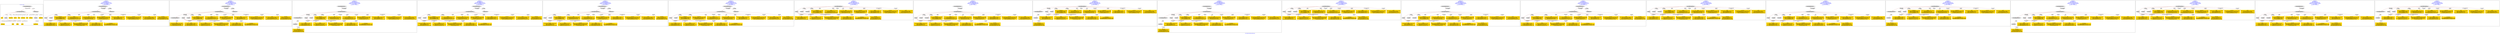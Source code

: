 digraph n0 {
fontcolor="blue"
remincross="true"
label="s15-s-detroit-institute-of-art.json"
subgraph cluster_0 {
label="1-correct model"
n2[style="filled",color="white",fillcolor="lightgray",label="CulturalHeritageObject1"];
n3[shape="plaintext",style="filled",fillcolor="gold",label="date"];
n4[style="filled",color="white",fillcolor="lightgray",label="Person1"];
n5[shape="plaintext",style="filled",fillcolor="gold",label="dimensions"];
n6[shape="plaintext",style="filled",fillcolor="gold",label="medium"];
n7[shape="plaintext",style="filled",fillcolor="gold",label="credit"];
n8[shape="plaintext",style="filled",fillcolor="gold",label="provenance"];
n9[shape="plaintext",style="filled",fillcolor="gold",label="title"];
n10[shape="plaintext",style="filled",fillcolor="gold",label="accession"];
n11[style="filled",color="white",fillcolor="lightgray",label="Concept1"];
n12[shape="plaintext",style="filled",fillcolor="gold",label="nationality"];
n13[shape="plaintext",style="filled",fillcolor="gold",label="birth"];
n14[shape="plaintext",style="filled",fillcolor="gold",label="death"];
n15[shape="plaintext",style="filled",fillcolor="gold",label="name"];
n16[style="filled",color="white",fillcolor="lightgray",label="EuropeanaAggregation1"];
n17[style="filled",color="white",fillcolor="lightgray",label="WebResource1"];
n18[shape="plaintext",style="filled",fillcolor="gold",label="imageURL"];
n19[shape="plaintext",style="filled",fillcolor="gold",label="classification"];
}
subgraph cluster_1 {
label="candidate 0\nlink coherence:1.0\nnode coherence:1.0\nconfidence:0.6292922251647094\nmapping score:0.6584820237728519\ncost:16.99991\n-precision:0.94-recall:0.94"
n21[style="filled",color="white",fillcolor="lightgray",label="CulturalHeritageObject1"];
n22[style="filled",color="white",fillcolor="lightgray",label="Person1"];
n23[style="filled",color="white",fillcolor="lightgray",label="Concept1"];
n24[style="filled",color="white",fillcolor="lightgray",label="EuropeanaAggregation1"];
n25[style="filled",color="white",fillcolor="lightgray",label="WebResource1"];
n26[shape="plaintext",style="filled",fillcolor="gold",label="dimensions\n[CulturalHeritageObject,extent,0.891]\n[Person,dateOfDeath,0.038]\n[Person,dateOfBirth,0.036]\n[Person,nameOfThePerson,0.035]"];
n27[shape="plaintext",style="filled",fillcolor="gold",label="medium\n[CulturalHeritageObject,medium,0.847]\n[Concept,prefLabel,0.112]\n[CulturalHeritageObject,description,0.035]\n[CulturalHeritageObject,extent,0.006]"];
n28[shape="plaintext",style="filled",fillcolor="gold",label="death\n[Person,dateOfDeath,0.388]\n[CulturalHeritageObject,created,0.358]\n[Person,dateOfBirth,0.203]\n[CulturalHeritageObject,provenance,0.05]"];
n29[shape="plaintext",style="filled",fillcolor="gold",label="name\n[Person,nameOfThePerson,0.525]\n[Document,classLink,0.224]\n[CulturalHeritageObject,provenance,0.129]\n[WebResource,classLink,0.123]"];
n30[shape="plaintext",style="filled",fillcolor="gold",label="title\n[CulturalHeritageObject,title,0.325]\n[CulturalHeritageObject,description,0.246]\n[Document,classLink,0.229]\n[CulturalHeritageObject,provenance,0.2]"];
n31[shape="plaintext",style="filled",fillcolor="gold",label="provenance\n[CulturalHeritageObject,provenance,0.59]\n[CulturalHeritageObject,description,0.187]\n[Document,classLink,0.116]\n[CulturalHeritageObject,title,0.107]"];
n32[shape="plaintext",style="filled",fillcolor="gold",label="date\n[CulturalHeritageObject,created,0.429]\n[Person,dateOfBirth,0.311]\n[Person,dateOfDeath,0.207]\n[CulturalHeritageObject,provenance,0.054]"];
n33[shape="plaintext",style="filled",fillcolor="gold",label="classification\n[Concept,prefLabel,0.777]\n[CulturalHeritageObject,description,0.168]\n[CulturalHeritageObject,provenance,0.055]"];
n34[shape="plaintext",style="filled",fillcolor="gold",label="accession\n[CulturalHeritageObject,accessionNumber,0.585]\n[CulturalHeritageObject,extent,0.214]\n[CulturalHeritageObject,provenance,0.105]\n[Person,nameOfThePerson,0.096]"];
n35[shape="plaintext",style="filled",fillcolor="gold",label="nationality\n[Person,countryAssociatedWithThePerson,0.814]\n[CulturalHeritageObject,provenance,0.078]\n[CulturalHeritageObject,description,0.063]\n[Concept,prefLabel,0.045]"];
n36[shape="plaintext",style="filled",fillcolor="gold",label="imageURL\n[WebResource,classLink,0.571]\n[Document,classLink,0.417]\n[Person,nameOfThePerson,0.006]\n[CulturalHeritageObject,title,0.006]"];
n37[shape="plaintext",style="filled",fillcolor="gold",label="birth\n[Person,dateOfBirth,0.622]\n[CulturalHeritageObject,created,0.244]\n[Person,dateOfDeath,0.088]\n[CulturalHeritageObject,description,0.046]"];
n38[shape="plaintext",style="filled",fillcolor="gold",label="credit\n[CulturalHeritageObject,provenance,0.816]\n[Document,classLink,0.066]\n[Person,nameOfThePerson,0.059]\n[CulturalHeritageObject,description,0.059]"];
}
subgraph cluster_2 {
label="candidate 1\nlink coherence:1.0\nnode coherence:1.0\nconfidence:0.6292922251647094\nmapping score:0.645661510952339\ncost:17.9999\n-precision:0.83-recall:0.88"
n40[style="filled",color="white",fillcolor="lightgray",label="CulturalHeritageObject1"];
n41[style="filled",color="white",fillcolor="lightgray",label="CulturalHeritageObject2"];
n42[style="filled",color="white",fillcolor="lightgray",label="Person1"];
n43[style="filled",color="white",fillcolor="lightgray",label="Concept1"];
n44[style="filled",color="white",fillcolor="lightgray",label="EuropeanaAggregation1"];
n45[style="filled",color="white",fillcolor="lightgray",label="WebResource1"];
n46[shape="plaintext",style="filled",fillcolor="gold",label="dimensions\n[CulturalHeritageObject,extent,0.891]\n[Person,dateOfDeath,0.038]\n[Person,dateOfBirth,0.036]\n[Person,nameOfThePerson,0.035]"];
n47[shape="plaintext",style="filled",fillcolor="gold",label="title\n[CulturalHeritageObject,title,0.325]\n[CulturalHeritageObject,description,0.246]\n[Document,classLink,0.229]\n[CulturalHeritageObject,provenance,0.2]"];
n48[shape="plaintext",style="filled",fillcolor="gold",label="medium\n[CulturalHeritageObject,medium,0.847]\n[Concept,prefLabel,0.112]\n[CulturalHeritageObject,description,0.035]\n[CulturalHeritageObject,extent,0.006]"];
n49[shape="plaintext",style="filled",fillcolor="gold",label="death\n[Person,dateOfDeath,0.388]\n[CulturalHeritageObject,created,0.358]\n[Person,dateOfBirth,0.203]\n[CulturalHeritageObject,provenance,0.05]"];
n50[shape="plaintext",style="filled",fillcolor="gold",label="name\n[Person,nameOfThePerson,0.525]\n[Document,classLink,0.224]\n[CulturalHeritageObject,provenance,0.129]\n[WebResource,classLink,0.123]"];
n51[shape="plaintext",style="filled",fillcolor="gold",label="provenance\n[CulturalHeritageObject,provenance,0.59]\n[CulturalHeritageObject,description,0.187]\n[Document,classLink,0.116]\n[CulturalHeritageObject,title,0.107]"];
n52[shape="plaintext",style="filled",fillcolor="gold",label="date\n[CulturalHeritageObject,created,0.429]\n[Person,dateOfBirth,0.311]\n[Person,dateOfDeath,0.207]\n[CulturalHeritageObject,provenance,0.054]"];
n53[shape="plaintext",style="filled",fillcolor="gold",label="classification\n[Concept,prefLabel,0.777]\n[CulturalHeritageObject,description,0.168]\n[CulturalHeritageObject,provenance,0.055]"];
n54[shape="plaintext",style="filled",fillcolor="gold",label="accession\n[CulturalHeritageObject,accessionNumber,0.585]\n[CulturalHeritageObject,extent,0.214]\n[CulturalHeritageObject,provenance,0.105]\n[Person,nameOfThePerson,0.096]"];
n55[shape="plaintext",style="filled",fillcolor="gold",label="nationality\n[Person,countryAssociatedWithThePerson,0.814]\n[CulturalHeritageObject,provenance,0.078]\n[CulturalHeritageObject,description,0.063]\n[Concept,prefLabel,0.045]"];
n56[shape="plaintext",style="filled",fillcolor="gold",label="imageURL\n[WebResource,classLink,0.571]\n[Document,classLink,0.417]\n[Person,nameOfThePerson,0.006]\n[CulturalHeritageObject,title,0.006]"];
n57[shape="plaintext",style="filled",fillcolor="gold",label="birth\n[Person,dateOfBirth,0.622]\n[CulturalHeritageObject,created,0.244]\n[Person,dateOfDeath,0.088]\n[CulturalHeritageObject,description,0.046]"];
n58[shape="plaintext",style="filled",fillcolor="gold",label="credit\n[CulturalHeritageObject,provenance,0.816]\n[Document,classLink,0.066]\n[Person,nameOfThePerson,0.059]\n[CulturalHeritageObject,description,0.059]"];
}
subgraph cluster_3 {
label="candidate 10\nlink coherence:1.0\nnode coherence:1.0\nconfidence:0.6113622687598268\nmapping score:0.6525053716378909\ncost:17.99992\n-precision:0.72-recall:0.76"
n60[style="filled",color="white",fillcolor="lightgray",label="CulturalHeritageObject1"];
n61[style="filled",color="white",fillcolor="lightgray",label="CulturalHeritageObject2"];
n62[style="filled",color="white",fillcolor="lightgray",label="Person1"];
n63[style="filled",color="white",fillcolor="lightgray",label="Concept1"];
n64[style="filled",color="white",fillcolor="lightgray",label="Document2"];
n65[style="filled",color="white",fillcolor="lightgray",label="EuropeanaAggregation1"];
n66[shape="plaintext",style="filled",fillcolor="gold",label="dimensions\n[CulturalHeritageObject,extent,0.891]\n[Person,dateOfDeath,0.038]\n[Person,dateOfBirth,0.036]\n[Person,nameOfThePerson,0.035]"];
n67[shape="plaintext",style="filled",fillcolor="gold",label="title\n[CulturalHeritageObject,title,0.325]\n[CulturalHeritageObject,description,0.246]\n[Document,classLink,0.229]\n[CulturalHeritageObject,provenance,0.2]"];
n68[shape="plaintext",style="filled",fillcolor="gold",label="medium\n[CulturalHeritageObject,medium,0.847]\n[Concept,prefLabel,0.112]\n[CulturalHeritageObject,description,0.035]\n[CulturalHeritageObject,extent,0.006]"];
n69[shape="plaintext",style="filled",fillcolor="gold",label="death\n[Person,dateOfDeath,0.388]\n[CulturalHeritageObject,created,0.358]\n[Person,dateOfBirth,0.203]\n[CulturalHeritageObject,provenance,0.05]"];
n70[shape="plaintext",style="filled",fillcolor="gold",label="name\n[Person,nameOfThePerson,0.525]\n[Document,classLink,0.224]\n[CulturalHeritageObject,provenance,0.129]\n[WebResource,classLink,0.123]"];
n71[shape="plaintext",style="filled",fillcolor="gold",label="provenance\n[CulturalHeritageObject,provenance,0.59]\n[CulturalHeritageObject,description,0.187]\n[Document,classLink,0.116]\n[CulturalHeritageObject,title,0.107]"];
n72[shape="plaintext",style="filled",fillcolor="gold",label="date\n[CulturalHeritageObject,created,0.429]\n[Person,dateOfBirth,0.311]\n[Person,dateOfDeath,0.207]\n[CulturalHeritageObject,provenance,0.054]"];
n73[shape="plaintext",style="filled",fillcolor="gold",label="classification\n[Concept,prefLabel,0.777]\n[CulturalHeritageObject,description,0.168]\n[CulturalHeritageObject,provenance,0.055]"];
n74[shape="plaintext",style="filled",fillcolor="gold",label="imageURL\n[WebResource,classLink,0.571]\n[Document,classLink,0.417]\n[Person,nameOfThePerson,0.006]\n[CulturalHeritageObject,title,0.006]"];
n75[shape="plaintext",style="filled",fillcolor="gold",label="accession\n[CulturalHeritageObject,accessionNumber,0.585]\n[CulturalHeritageObject,extent,0.214]\n[CulturalHeritageObject,provenance,0.105]\n[Person,nameOfThePerson,0.096]"];
n76[shape="plaintext",style="filled",fillcolor="gold",label="nationality\n[Person,countryAssociatedWithThePerson,0.814]\n[CulturalHeritageObject,provenance,0.078]\n[CulturalHeritageObject,description,0.063]\n[Concept,prefLabel,0.045]"];
n77[shape="plaintext",style="filled",fillcolor="gold",label="birth\n[Person,dateOfBirth,0.622]\n[CulturalHeritageObject,created,0.244]\n[Person,dateOfDeath,0.088]\n[CulturalHeritageObject,description,0.046]"];
n78[shape="plaintext",style="filled",fillcolor="gold",label="credit\n[CulturalHeritageObject,provenance,0.816]\n[Document,classLink,0.066]\n[Person,nameOfThePerson,0.059]\n[CulturalHeritageObject,description,0.059]"];
}
subgraph cluster_4 {
label="candidate 11\nlink coherence:1.0\nnode coherence:1.0\nconfidence:0.6098845113200124\nmapping score:0.6520127858246195\ncost:16.99991\n-precision:0.82-recall:0.82"
n80[style="filled",color="white",fillcolor="lightgray",label="CulturalHeritageObject1"];
n81[style="filled",color="white",fillcolor="lightgray",label="Person1"];
n82[style="filled",color="white",fillcolor="lightgray",label="Concept1"];
n83[style="filled",color="white",fillcolor="lightgray",label="EuropeanaAggregation1"];
n84[style="filled",color="white",fillcolor="lightgray",label="WebResource1"];
n85[shape="plaintext",style="filled",fillcolor="gold",label="dimensions\n[CulturalHeritageObject,extent,0.891]\n[Person,dateOfDeath,0.038]\n[Person,dateOfBirth,0.036]\n[Person,nameOfThePerson,0.035]"];
n86[shape="plaintext",style="filled",fillcolor="gold",label="medium\n[CulturalHeritageObject,medium,0.847]\n[Concept,prefLabel,0.112]\n[CulturalHeritageObject,description,0.035]\n[CulturalHeritageObject,extent,0.006]"];
n87[shape="plaintext",style="filled",fillcolor="gold",label="date\n[CulturalHeritageObject,created,0.429]\n[Person,dateOfBirth,0.311]\n[Person,dateOfDeath,0.207]\n[CulturalHeritageObject,provenance,0.054]"];
n88[shape="plaintext",style="filled",fillcolor="gold",label="name\n[Person,nameOfThePerson,0.525]\n[Document,classLink,0.224]\n[CulturalHeritageObject,provenance,0.129]\n[WebResource,classLink,0.123]"];
n89[shape="plaintext",style="filled",fillcolor="gold",label="title\n[CulturalHeritageObject,title,0.325]\n[CulturalHeritageObject,description,0.246]\n[Document,classLink,0.229]\n[CulturalHeritageObject,provenance,0.2]"];
n90[shape="plaintext",style="filled",fillcolor="gold",label="provenance\n[CulturalHeritageObject,provenance,0.59]\n[CulturalHeritageObject,description,0.187]\n[Document,classLink,0.116]\n[CulturalHeritageObject,title,0.107]"];
n91[shape="plaintext",style="filled",fillcolor="gold",label="death\n[Person,dateOfDeath,0.388]\n[CulturalHeritageObject,created,0.358]\n[Person,dateOfBirth,0.203]\n[CulturalHeritageObject,provenance,0.05]"];
n92[shape="plaintext",style="filled",fillcolor="gold",label="classification\n[Concept,prefLabel,0.777]\n[CulturalHeritageObject,description,0.168]\n[CulturalHeritageObject,provenance,0.055]"];
n93[shape="plaintext",style="filled",fillcolor="gold",label="accession\n[CulturalHeritageObject,accessionNumber,0.585]\n[CulturalHeritageObject,extent,0.214]\n[CulturalHeritageObject,provenance,0.105]\n[Person,nameOfThePerson,0.096]"];
n94[shape="plaintext",style="filled",fillcolor="gold",label="nationality\n[Person,countryAssociatedWithThePerson,0.814]\n[CulturalHeritageObject,provenance,0.078]\n[CulturalHeritageObject,description,0.063]\n[Concept,prefLabel,0.045]"];
n95[shape="plaintext",style="filled",fillcolor="gold",label="imageURL\n[WebResource,classLink,0.571]\n[Document,classLink,0.417]\n[Person,nameOfThePerson,0.006]\n[CulturalHeritageObject,title,0.006]"];
n96[shape="plaintext",style="filled",fillcolor="gold",label="birth\n[Person,dateOfBirth,0.622]\n[CulturalHeritageObject,created,0.244]\n[Person,dateOfDeath,0.088]\n[CulturalHeritageObject,description,0.046]"];
n97[shape="plaintext",style="filled",fillcolor="gold",label="credit\n[CulturalHeritageObject,provenance,0.816]\n[Document,classLink,0.066]\n[Person,nameOfThePerson,0.059]\n[CulturalHeritageObject,description,0.059]"];
}
subgraph cluster_5 {
label="candidate 12\nlink coherence:1.0\nnode coherence:1.0\nconfidence:0.6037683056444165\nmapping score:0.6499740505994209\ncost:16.99991\n-precision:0.76-recall:0.76"
n99[style="filled",color="white",fillcolor="lightgray",label="CulturalHeritageObject1"];
n100[style="filled",color="white",fillcolor="lightgray",label="Person1"];
n101[style="filled",color="white",fillcolor="lightgray",label="Concept1"];
n102[style="filled",color="white",fillcolor="lightgray",label="EuropeanaAggregation1"];
n103[style="filled",color="white",fillcolor="lightgray",label="WebResource1"];
n104[shape="plaintext",style="filled",fillcolor="gold",label="dimensions\n[CulturalHeritageObject,extent,0.891]\n[Person,dateOfDeath,0.038]\n[Person,dateOfBirth,0.036]\n[Person,nameOfThePerson,0.035]"];
n105[shape="plaintext",style="filled",fillcolor="gold",label="title\n[CulturalHeritageObject,title,0.325]\n[CulturalHeritageObject,description,0.246]\n[Document,classLink,0.229]\n[CulturalHeritageObject,provenance,0.2]"];
n106[shape="plaintext",style="filled",fillcolor="gold",label="medium\n[CulturalHeritageObject,medium,0.847]\n[Concept,prefLabel,0.112]\n[CulturalHeritageObject,description,0.035]\n[CulturalHeritageObject,extent,0.006]"];
n107[shape="plaintext",style="filled",fillcolor="gold",label="date\n[CulturalHeritageObject,created,0.429]\n[Person,dateOfBirth,0.311]\n[Person,dateOfDeath,0.207]\n[CulturalHeritageObject,provenance,0.054]"];
n108[shape="plaintext",style="filled",fillcolor="gold",label="name\n[Person,nameOfThePerson,0.525]\n[Document,classLink,0.224]\n[CulturalHeritageObject,provenance,0.129]\n[WebResource,classLink,0.123]"];
n109[shape="plaintext",style="filled",fillcolor="gold",label="provenance\n[CulturalHeritageObject,provenance,0.59]\n[CulturalHeritageObject,description,0.187]\n[Document,classLink,0.116]\n[CulturalHeritageObject,title,0.107]"];
n110[shape="plaintext",style="filled",fillcolor="gold",label="death\n[Person,dateOfDeath,0.388]\n[CulturalHeritageObject,created,0.358]\n[Person,dateOfBirth,0.203]\n[CulturalHeritageObject,provenance,0.05]"];
n111[shape="plaintext",style="filled",fillcolor="gold",label="classification\n[Concept,prefLabel,0.777]\n[CulturalHeritageObject,description,0.168]\n[CulturalHeritageObject,provenance,0.055]"];
n112[shape="plaintext",style="filled",fillcolor="gold",label="accession\n[CulturalHeritageObject,accessionNumber,0.585]\n[CulturalHeritageObject,extent,0.214]\n[CulturalHeritageObject,provenance,0.105]\n[Person,nameOfThePerson,0.096]"];
n113[shape="plaintext",style="filled",fillcolor="gold",label="nationality\n[Person,countryAssociatedWithThePerson,0.814]\n[CulturalHeritageObject,provenance,0.078]\n[CulturalHeritageObject,description,0.063]\n[Concept,prefLabel,0.045]"];
n114[shape="plaintext",style="filled",fillcolor="gold",label="imageURL\n[WebResource,classLink,0.571]\n[Document,classLink,0.417]\n[Person,nameOfThePerson,0.006]\n[CulturalHeritageObject,title,0.006]"];
n115[shape="plaintext",style="filled",fillcolor="gold",label="birth\n[Person,dateOfBirth,0.622]\n[CulturalHeritageObject,created,0.244]\n[Person,dateOfDeath,0.088]\n[CulturalHeritageObject,description,0.046]"];
n116[shape="plaintext",style="filled",fillcolor="gold",label="credit\n[CulturalHeritageObject,provenance,0.816]\n[Document,classLink,0.066]\n[Person,nameOfThePerson,0.059]\n[CulturalHeritageObject,description,0.059]"];
}
subgraph cluster_6 {
label="candidate 13\nlink coherence:1.0\nnode coherence:1.0\nconfidence:0.5982591564404562\nmapping score:0.6481376675314342\ncost:16.99991\n-precision:0.88-recall:0.88"
n118[style="filled",color="white",fillcolor="lightgray",label="CulturalHeritageObject1"];
n119[style="filled",color="white",fillcolor="lightgray",label="Person1"];
n120[style="filled",color="white",fillcolor="lightgray",label="Concept1"];
n121[style="filled",color="white",fillcolor="lightgray",label="EuropeanaAggregation1"];
n122[style="filled",color="white",fillcolor="lightgray",label="WebResource1"];
n123[shape="plaintext",style="filled",fillcolor="gold",label="dimensions\n[CulturalHeritageObject,extent,0.891]\n[Person,dateOfDeath,0.038]\n[Person,dateOfBirth,0.036]\n[Person,nameOfThePerson,0.035]"];
n124[shape="plaintext",style="filled",fillcolor="gold",label="provenance\n[CulturalHeritageObject,provenance,0.59]\n[CulturalHeritageObject,description,0.187]\n[Document,classLink,0.116]\n[CulturalHeritageObject,title,0.107]"];
n125[shape="plaintext",style="filled",fillcolor="gold",label="medium\n[CulturalHeritageObject,medium,0.847]\n[Concept,prefLabel,0.112]\n[CulturalHeritageObject,description,0.035]\n[CulturalHeritageObject,extent,0.006]"];
n126[shape="plaintext",style="filled",fillcolor="gold",label="death\n[Person,dateOfDeath,0.388]\n[CulturalHeritageObject,created,0.358]\n[Person,dateOfBirth,0.203]\n[CulturalHeritageObject,provenance,0.05]"];
n127[shape="plaintext",style="filled",fillcolor="gold",label="name\n[Person,nameOfThePerson,0.525]\n[Document,classLink,0.224]\n[CulturalHeritageObject,provenance,0.129]\n[WebResource,classLink,0.123]"];
n128[shape="plaintext",style="filled",fillcolor="gold",label="title\n[CulturalHeritageObject,title,0.325]\n[CulturalHeritageObject,description,0.246]\n[Document,classLink,0.229]\n[CulturalHeritageObject,provenance,0.2]"];
n129[shape="plaintext",style="filled",fillcolor="gold",label="date\n[CulturalHeritageObject,created,0.429]\n[Person,dateOfBirth,0.311]\n[Person,dateOfDeath,0.207]\n[CulturalHeritageObject,provenance,0.054]"];
n130[shape="plaintext",style="filled",fillcolor="gold",label="classification\n[Concept,prefLabel,0.777]\n[CulturalHeritageObject,description,0.168]\n[CulturalHeritageObject,provenance,0.055]"];
n131[shape="plaintext",style="filled",fillcolor="gold",label="accession\n[CulturalHeritageObject,accessionNumber,0.585]\n[CulturalHeritageObject,extent,0.214]\n[CulturalHeritageObject,provenance,0.105]\n[Person,nameOfThePerson,0.096]"];
n132[shape="plaintext",style="filled",fillcolor="gold",label="nationality\n[Person,countryAssociatedWithThePerson,0.814]\n[CulturalHeritageObject,provenance,0.078]\n[CulturalHeritageObject,description,0.063]\n[Concept,prefLabel,0.045]"];
n133[shape="plaintext",style="filled",fillcolor="gold",label="imageURL\n[WebResource,classLink,0.571]\n[Document,classLink,0.417]\n[Person,nameOfThePerson,0.006]\n[CulturalHeritageObject,title,0.006]"];
n134[shape="plaintext",style="filled",fillcolor="gold",label="birth\n[Person,dateOfBirth,0.622]\n[CulturalHeritageObject,created,0.244]\n[Person,dateOfDeath,0.088]\n[CulturalHeritageObject,description,0.046]"];
n135[shape="plaintext",style="filled",fillcolor="gold",label="credit\n[CulturalHeritageObject,provenance,0.816]\n[Document,classLink,0.066]\n[Person,nameOfThePerson,0.059]\n[CulturalHeritageObject,description,0.059]"];
}
subgraph cluster_7 {
label="candidate 14\nlink coherence:1.0\nnode coherence:1.0\nconfidence:0.5980707605907256\nmapping score:0.6480748689148572\ncost:15.99995\n-precision:0.69-recall:0.65"
n137[style="filled",color="white",fillcolor="lightgray",label="CulturalHeritageObject1"];
n138[style="filled",color="white",fillcolor="lightgray",label="Person1"];
n139[style="filled",color="white",fillcolor="lightgray",label="Concept1"];
n140[style="filled",color="white",fillcolor="lightgray",label="Document1"];
n141[shape="plaintext",style="filled",fillcolor="gold",label="dimensions\n[CulturalHeritageObject,extent,0.891]\n[Person,dateOfDeath,0.038]\n[Person,dateOfBirth,0.036]\n[Person,nameOfThePerson,0.035]"];
n142[shape="plaintext",style="filled",fillcolor="gold",label="medium\n[CulturalHeritageObject,medium,0.847]\n[Concept,prefLabel,0.112]\n[CulturalHeritageObject,description,0.035]\n[CulturalHeritageObject,extent,0.006]"];
n143[shape="plaintext",style="filled",fillcolor="gold",label="date\n[CulturalHeritageObject,created,0.429]\n[Person,dateOfBirth,0.311]\n[Person,dateOfDeath,0.207]\n[CulturalHeritageObject,provenance,0.054]"];
n144[shape="plaintext",style="filled",fillcolor="gold",label="imageURL\n[WebResource,classLink,0.571]\n[Document,classLink,0.417]\n[Person,nameOfThePerson,0.006]\n[CulturalHeritageObject,title,0.006]"];
n145[shape="plaintext",style="filled",fillcolor="gold",label="name\n[Person,nameOfThePerson,0.525]\n[Document,classLink,0.224]\n[CulturalHeritageObject,provenance,0.129]\n[WebResource,classLink,0.123]"];
n146[shape="plaintext",style="filled",fillcolor="gold",label="title\n[CulturalHeritageObject,title,0.325]\n[CulturalHeritageObject,description,0.246]\n[Document,classLink,0.229]\n[CulturalHeritageObject,provenance,0.2]"];
n147[shape="plaintext",style="filled",fillcolor="gold",label="provenance\n[CulturalHeritageObject,provenance,0.59]\n[CulturalHeritageObject,description,0.187]\n[Document,classLink,0.116]\n[CulturalHeritageObject,title,0.107]"];
n148[shape="plaintext",style="filled",fillcolor="gold",label="death\n[Person,dateOfDeath,0.388]\n[CulturalHeritageObject,created,0.358]\n[Person,dateOfBirth,0.203]\n[CulturalHeritageObject,provenance,0.05]"];
n149[shape="plaintext",style="filled",fillcolor="gold",label="classification\n[Concept,prefLabel,0.777]\n[CulturalHeritageObject,description,0.168]\n[CulturalHeritageObject,provenance,0.055]"];
n150[shape="plaintext",style="filled",fillcolor="gold",label="accession\n[CulturalHeritageObject,accessionNumber,0.585]\n[CulturalHeritageObject,extent,0.214]\n[CulturalHeritageObject,provenance,0.105]\n[Person,nameOfThePerson,0.096]"];
n151[shape="plaintext",style="filled",fillcolor="gold",label="nationality\n[Person,countryAssociatedWithThePerson,0.814]\n[CulturalHeritageObject,provenance,0.078]\n[CulturalHeritageObject,description,0.063]\n[Concept,prefLabel,0.045]"];
n152[shape="plaintext",style="filled",fillcolor="gold",label="birth\n[Person,dateOfBirth,0.622]\n[CulturalHeritageObject,created,0.244]\n[Person,dateOfDeath,0.088]\n[CulturalHeritageObject,description,0.046]"];
n153[shape="plaintext",style="filled",fillcolor="gold",label="credit\n[CulturalHeritageObject,provenance,0.816]\n[Document,classLink,0.066]\n[Person,nameOfThePerson,0.059]\n[CulturalHeritageObject,description,0.059]"];
}
subgraph cluster_8 {
label="candidate 15\nlink coherence:1.0\nnode coherence:1.0\nconfidence:0.5980707605907256\nmapping score:0.6480748689148572\ncost:16.99993\n-precision:0.71-recall:0.71"
n155[style="filled",color="white",fillcolor="lightgray",label="CulturalHeritageObject1"];
n156[style="filled",color="white",fillcolor="lightgray",label="Person1"];
n157[style="filled",color="white",fillcolor="lightgray",label="Concept1"];
n158[style="filled",color="white",fillcolor="lightgray",label="Document1"];
n159[style="filled",color="white",fillcolor="lightgray",label="EuropeanaAggregation1"];
n160[shape="plaintext",style="filled",fillcolor="gold",label="dimensions\n[CulturalHeritageObject,extent,0.891]\n[Person,dateOfDeath,0.038]\n[Person,dateOfBirth,0.036]\n[Person,nameOfThePerson,0.035]"];
n161[shape="plaintext",style="filled",fillcolor="gold",label="medium\n[CulturalHeritageObject,medium,0.847]\n[Concept,prefLabel,0.112]\n[CulturalHeritageObject,description,0.035]\n[CulturalHeritageObject,extent,0.006]"];
n162[shape="plaintext",style="filled",fillcolor="gold",label="date\n[CulturalHeritageObject,created,0.429]\n[Person,dateOfBirth,0.311]\n[Person,dateOfDeath,0.207]\n[CulturalHeritageObject,provenance,0.054]"];
n163[shape="plaintext",style="filled",fillcolor="gold",label="imageURL\n[WebResource,classLink,0.571]\n[Document,classLink,0.417]\n[Person,nameOfThePerson,0.006]\n[CulturalHeritageObject,title,0.006]"];
n164[shape="plaintext",style="filled",fillcolor="gold",label="name\n[Person,nameOfThePerson,0.525]\n[Document,classLink,0.224]\n[CulturalHeritageObject,provenance,0.129]\n[WebResource,classLink,0.123]"];
n165[shape="plaintext",style="filled",fillcolor="gold",label="title\n[CulturalHeritageObject,title,0.325]\n[CulturalHeritageObject,description,0.246]\n[Document,classLink,0.229]\n[CulturalHeritageObject,provenance,0.2]"];
n166[shape="plaintext",style="filled",fillcolor="gold",label="provenance\n[CulturalHeritageObject,provenance,0.59]\n[CulturalHeritageObject,description,0.187]\n[Document,classLink,0.116]\n[CulturalHeritageObject,title,0.107]"];
n167[shape="plaintext",style="filled",fillcolor="gold",label="death\n[Person,dateOfDeath,0.388]\n[CulturalHeritageObject,created,0.358]\n[Person,dateOfBirth,0.203]\n[CulturalHeritageObject,provenance,0.05]"];
n168[shape="plaintext",style="filled",fillcolor="gold",label="classification\n[Concept,prefLabel,0.777]\n[CulturalHeritageObject,description,0.168]\n[CulturalHeritageObject,provenance,0.055]"];
n169[shape="plaintext",style="filled",fillcolor="gold",label="accession\n[CulturalHeritageObject,accessionNumber,0.585]\n[CulturalHeritageObject,extent,0.214]\n[CulturalHeritageObject,provenance,0.105]\n[Person,nameOfThePerson,0.096]"];
n170[shape="plaintext",style="filled",fillcolor="gold",label="nationality\n[Person,countryAssociatedWithThePerson,0.814]\n[CulturalHeritageObject,provenance,0.078]\n[CulturalHeritageObject,description,0.063]\n[Concept,prefLabel,0.045]"];
n171[shape="plaintext",style="filled",fillcolor="gold",label="birth\n[Person,dateOfBirth,0.622]\n[CulturalHeritageObject,created,0.244]\n[Person,dateOfDeath,0.088]\n[CulturalHeritageObject,description,0.046]"];
n172[shape="plaintext",style="filled",fillcolor="gold",label="credit\n[CulturalHeritageObject,provenance,0.816]\n[Document,classLink,0.066]\n[Person,nameOfThePerson,0.059]\n[CulturalHeritageObject,description,0.059]"];
}
subgraph cluster_9 {
label="candidate 16\nlink coherence:1.0\nnode coherence:1.0\nconfidence:0.5980707605907256\nmapping score:0.6480748689148572\ncost:16.99994\n-precision:0.65-recall:0.65"
n174[style="filled",color="white",fillcolor="lightgray",label="CulturalHeritageObject1"];
n175[style="filled",color="white",fillcolor="lightgray",label="CulturalHeritageObject2"];
n176[style="filled",color="white",fillcolor="lightgray",label="Person1"];
n177[style="filled",color="white",fillcolor="lightgray",label="Concept1"];
n178[style="filled",color="white",fillcolor="lightgray",label="Document2"];
n179[shape="plaintext",style="filled",fillcolor="gold",label="dimensions\n[CulturalHeritageObject,extent,0.891]\n[Person,dateOfDeath,0.038]\n[Person,dateOfBirth,0.036]\n[Person,nameOfThePerson,0.035]"];
n180[shape="plaintext",style="filled",fillcolor="gold",label="medium\n[CulturalHeritageObject,medium,0.847]\n[Concept,prefLabel,0.112]\n[CulturalHeritageObject,description,0.035]\n[CulturalHeritageObject,extent,0.006]"];
n181[shape="plaintext",style="filled",fillcolor="gold",label="date\n[CulturalHeritageObject,created,0.429]\n[Person,dateOfBirth,0.311]\n[Person,dateOfDeath,0.207]\n[CulturalHeritageObject,provenance,0.054]"];
n182[shape="plaintext",style="filled",fillcolor="gold",label="name\n[Person,nameOfThePerson,0.525]\n[Document,classLink,0.224]\n[CulturalHeritageObject,provenance,0.129]\n[WebResource,classLink,0.123]"];
n183[shape="plaintext",style="filled",fillcolor="gold",label="title\n[CulturalHeritageObject,title,0.325]\n[CulturalHeritageObject,description,0.246]\n[Document,classLink,0.229]\n[CulturalHeritageObject,provenance,0.2]"];
n184[shape="plaintext",style="filled",fillcolor="gold",label="provenance\n[CulturalHeritageObject,provenance,0.59]\n[CulturalHeritageObject,description,0.187]\n[Document,classLink,0.116]\n[CulturalHeritageObject,title,0.107]"];
n185[shape="plaintext",style="filled",fillcolor="gold",label="death\n[Person,dateOfDeath,0.388]\n[CulturalHeritageObject,created,0.358]\n[Person,dateOfBirth,0.203]\n[CulturalHeritageObject,provenance,0.05]"];
n186[shape="plaintext",style="filled",fillcolor="gold",label="classification\n[Concept,prefLabel,0.777]\n[CulturalHeritageObject,description,0.168]\n[CulturalHeritageObject,provenance,0.055]"];
n187[shape="plaintext",style="filled",fillcolor="gold",label="imageURL\n[WebResource,classLink,0.571]\n[Document,classLink,0.417]\n[Person,nameOfThePerson,0.006]\n[CulturalHeritageObject,title,0.006]"];
n188[shape="plaintext",style="filled",fillcolor="gold",label="accession\n[CulturalHeritageObject,accessionNumber,0.585]\n[CulturalHeritageObject,extent,0.214]\n[CulturalHeritageObject,provenance,0.105]\n[Person,nameOfThePerson,0.096]"];
n189[shape="plaintext",style="filled",fillcolor="gold",label="nationality\n[Person,countryAssociatedWithThePerson,0.814]\n[CulturalHeritageObject,provenance,0.078]\n[CulturalHeritageObject,description,0.063]\n[Concept,prefLabel,0.045]"];
n190[shape="plaintext",style="filled",fillcolor="gold",label="birth\n[Person,dateOfBirth,0.622]\n[CulturalHeritageObject,created,0.244]\n[Person,dateOfDeath,0.088]\n[CulturalHeritageObject,description,0.046]"];
n191[shape="plaintext",style="filled",fillcolor="gold",label="credit\n[CulturalHeritageObject,provenance,0.816]\n[Document,classLink,0.066]\n[Person,nameOfThePerson,0.059]\n[CulturalHeritageObject,description,0.059]"];
}
subgraph cluster_10 {
label="candidate 17\nlink coherence:1.0\nnode coherence:1.0\nconfidence:0.5980707605907256\nmapping score:0.6480748689148572\ncost:17.99992\n-precision:0.67-recall:0.71"
n193[style="filled",color="white",fillcolor="lightgray",label="CulturalHeritageObject1"];
n194[style="filled",color="white",fillcolor="lightgray",label="CulturalHeritageObject2"];
n195[style="filled",color="white",fillcolor="lightgray",label="Person1"];
n196[style="filled",color="white",fillcolor="lightgray",label="Concept1"];
n197[style="filled",color="white",fillcolor="lightgray",label="Document2"];
n198[style="filled",color="white",fillcolor="lightgray",label="EuropeanaAggregation1"];
n199[shape="plaintext",style="filled",fillcolor="gold",label="dimensions\n[CulturalHeritageObject,extent,0.891]\n[Person,dateOfDeath,0.038]\n[Person,dateOfBirth,0.036]\n[Person,nameOfThePerson,0.035]"];
n200[shape="plaintext",style="filled",fillcolor="gold",label="medium\n[CulturalHeritageObject,medium,0.847]\n[Concept,prefLabel,0.112]\n[CulturalHeritageObject,description,0.035]\n[CulturalHeritageObject,extent,0.006]"];
n201[shape="plaintext",style="filled",fillcolor="gold",label="date\n[CulturalHeritageObject,created,0.429]\n[Person,dateOfBirth,0.311]\n[Person,dateOfDeath,0.207]\n[CulturalHeritageObject,provenance,0.054]"];
n202[shape="plaintext",style="filled",fillcolor="gold",label="name\n[Person,nameOfThePerson,0.525]\n[Document,classLink,0.224]\n[CulturalHeritageObject,provenance,0.129]\n[WebResource,classLink,0.123]"];
n203[shape="plaintext",style="filled",fillcolor="gold",label="title\n[CulturalHeritageObject,title,0.325]\n[CulturalHeritageObject,description,0.246]\n[Document,classLink,0.229]\n[CulturalHeritageObject,provenance,0.2]"];
n204[shape="plaintext",style="filled",fillcolor="gold",label="provenance\n[CulturalHeritageObject,provenance,0.59]\n[CulturalHeritageObject,description,0.187]\n[Document,classLink,0.116]\n[CulturalHeritageObject,title,0.107]"];
n205[shape="plaintext",style="filled",fillcolor="gold",label="death\n[Person,dateOfDeath,0.388]\n[CulturalHeritageObject,created,0.358]\n[Person,dateOfBirth,0.203]\n[CulturalHeritageObject,provenance,0.05]"];
n206[shape="plaintext",style="filled",fillcolor="gold",label="classification\n[Concept,prefLabel,0.777]\n[CulturalHeritageObject,description,0.168]\n[CulturalHeritageObject,provenance,0.055]"];
n207[shape="plaintext",style="filled",fillcolor="gold",label="imageURL\n[WebResource,classLink,0.571]\n[Document,classLink,0.417]\n[Person,nameOfThePerson,0.006]\n[CulturalHeritageObject,title,0.006]"];
n208[shape="plaintext",style="filled",fillcolor="gold",label="accession\n[CulturalHeritageObject,accessionNumber,0.585]\n[CulturalHeritageObject,extent,0.214]\n[CulturalHeritageObject,provenance,0.105]\n[Person,nameOfThePerson,0.096]"];
n209[shape="plaintext",style="filled",fillcolor="gold",label="nationality\n[Person,countryAssociatedWithThePerson,0.814]\n[CulturalHeritageObject,provenance,0.078]\n[CulturalHeritageObject,description,0.063]\n[Concept,prefLabel,0.045]"];
n210[shape="plaintext",style="filled",fillcolor="gold",label="birth\n[Person,dateOfBirth,0.622]\n[CulturalHeritageObject,created,0.244]\n[Person,dateOfDeath,0.088]\n[CulturalHeritageObject,description,0.046]"];
n211[shape="plaintext",style="filled",fillcolor="gold",label="credit\n[CulturalHeritageObject,provenance,0.816]\n[Document,classLink,0.066]\n[Person,nameOfThePerson,0.059]\n[CulturalHeritageObject,description,0.059]"];
}
subgraph cluster_11 {
label="candidate 18\nlink coherence:1.0\nnode coherence:1.0\nconfidence:0.5919545549151297\nmapping score:0.6460361336896586\ncost:15.99995\n-precision:0.62-recall:0.59"
n213[style="filled",color="white",fillcolor="lightgray",label="CulturalHeritageObject1"];
n214[style="filled",color="white",fillcolor="lightgray",label="Person1"];
n215[style="filled",color="white",fillcolor="lightgray",label="Concept1"];
n216[style="filled",color="white",fillcolor="lightgray",label="Document1"];
n217[shape="plaintext",style="filled",fillcolor="gold",label="dimensions\n[CulturalHeritageObject,extent,0.891]\n[Person,dateOfDeath,0.038]\n[Person,dateOfBirth,0.036]\n[Person,nameOfThePerson,0.035]"];
n218[shape="plaintext",style="filled",fillcolor="gold",label="title\n[CulturalHeritageObject,title,0.325]\n[CulturalHeritageObject,description,0.246]\n[Document,classLink,0.229]\n[CulturalHeritageObject,provenance,0.2]"];
n219[shape="plaintext",style="filled",fillcolor="gold",label="medium\n[CulturalHeritageObject,medium,0.847]\n[Concept,prefLabel,0.112]\n[CulturalHeritageObject,description,0.035]\n[CulturalHeritageObject,extent,0.006]"];
n220[shape="plaintext",style="filled",fillcolor="gold",label="date\n[CulturalHeritageObject,created,0.429]\n[Person,dateOfBirth,0.311]\n[Person,dateOfDeath,0.207]\n[CulturalHeritageObject,provenance,0.054]"];
n221[shape="plaintext",style="filled",fillcolor="gold",label="imageURL\n[WebResource,classLink,0.571]\n[Document,classLink,0.417]\n[Person,nameOfThePerson,0.006]\n[CulturalHeritageObject,title,0.006]"];
n222[shape="plaintext",style="filled",fillcolor="gold",label="name\n[Person,nameOfThePerson,0.525]\n[Document,classLink,0.224]\n[CulturalHeritageObject,provenance,0.129]\n[WebResource,classLink,0.123]"];
n223[shape="plaintext",style="filled",fillcolor="gold",label="provenance\n[CulturalHeritageObject,provenance,0.59]\n[CulturalHeritageObject,description,0.187]\n[Document,classLink,0.116]\n[CulturalHeritageObject,title,0.107]"];
n224[shape="plaintext",style="filled",fillcolor="gold",label="death\n[Person,dateOfDeath,0.388]\n[CulturalHeritageObject,created,0.358]\n[Person,dateOfBirth,0.203]\n[CulturalHeritageObject,provenance,0.05]"];
n225[shape="plaintext",style="filled",fillcolor="gold",label="classification\n[Concept,prefLabel,0.777]\n[CulturalHeritageObject,description,0.168]\n[CulturalHeritageObject,provenance,0.055]"];
n226[shape="plaintext",style="filled",fillcolor="gold",label="accession\n[CulturalHeritageObject,accessionNumber,0.585]\n[CulturalHeritageObject,extent,0.214]\n[CulturalHeritageObject,provenance,0.105]\n[Person,nameOfThePerson,0.096]"];
n227[shape="plaintext",style="filled",fillcolor="gold",label="nationality\n[Person,countryAssociatedWithThePerson,0.814]\n[CulturalHeritageObject,provenance,0.078]\n[CulturalHeritageObject,description,0.063]\n[Concept,prefLabel,0.045]"];
n228[shape="plaintext",style="filled",fillcolor="gold",label="birth\n[Person,dateOfBirth,0.622]\n[CulturalHeritageObject,created,0.244]\n[Person,dateOfDeath,0.088]\n[CulturalHeritageObject,description,0.046]"];
n229[shape="plaintext",style="filled",fillcolor="gold",label="credit\n[CulturalHeritageObject,provenance,0.816]\n[Document,classLink,0.066]\n[Person,nameOfThePerson,0.059]\n[CulturalHeritageObject,description,0.059]"];
}
subgraph cluster_12 {
label="candidate 19\nlink coherence:1.0\nnode coherence:1.0\nconfidence:0.5919545549151297\nmapping score:0.6460361336896586\ncost:16.99993\n-precision:0.65-recall:0.65"
n231[style="filled",color="white",fillcolor="lightgray",label="CulturalHeritageObject1"];
n232[style="filled",color="white",fillcolor="lightgray",label="Person1"];
n233[style="filled",color="white",fillcolor="lightgray",label="Concept1"];
n234[style="filled",color="white",fillcolor="lightgray",label="Document1"];
n235[style="filled",color="white",fillcolor="lightgray",label="EuropeanaAggregation1"];
n236[shape="plaintext",style="filled",fillcolor="gold",label="dimensions\n[CulturalHeritageObject,extent,0.891]\n[Person,dateOfDeath,0.038]\n[Person,dateOfBirth,0.036]\n[Person,nameOfThePerson,0.035]"];
n237[shape="plaintext",style="filled",fillcolor="gold",label="title\n[CulturalHeritageObject,title,0.325]\n[CulturalHeritageObject,description,0.246]\n[Document,classLink,0.229]\n[CulturalHeritageObject,provenance,0.2]"];
n238[shape="plaintext",style="filled",fillcolor="gold",label="medium\n[CulturalHeritageObject,medium,0.847]\n[Concept,prefLabel,0.112]\n[CulturalHeritageObject,description,0.035]\n[CulturalHeritageObject,extent,0.006]"];
n239[shape="plaintext",style="filled",fillcolor="gold",label="date\n[CulturalHeritageObject,created,0.429]\n[Person,dateOfBirth,0.311]\n[Person,dateOfDeath,0.207]\n[CulturalHeritageObject,provenance,0.054]"];
n240[shape="plaintext",style="filled",fillcolor="gold",label="imageURL\n[WebResource,classLink,0.571]\n[Document,classLink,0.417]\n[Person,nameOfThePerson,0.006]\n[CulturalHeritageObject,title,0.006]"];
n241[shape="plaintext",style="filled",fillcolor="gold",label="name\n[Person,nameOfThePerson,0.525]\n[Document,classLink,0.224]\n[CulturalHeritageObject,provenance,0.129]\n[WebResource,classLink,0.123]"];
n242[shape="plaintext",style="filled",fillcolor="gold",label="provenance\n[CulturalHeritageObject,provenance,0.59]\n[CulturalHeritageObject,description,0.187]\n[Document,classLink,0.116]\n[CulturalHeritageObject,title,0.107]"];
n243[shape="plaintext",style="filled",fillcolor="gold",label="death\n[Person,dateOfDeath,0.388]\n[CulturalHeritageObject,created,0.358]\n[Person,dateOfBirth,0.203]\n[CulturalHeritageObject,provenance,0.05]"];
n244[shape="plaintext",style="filled",fillcolor="gold",label="classification\n[Concept,prefLabel,0.777]\n[CulturalHeritageObject,description,0.168]\n[CulturalHeritageObject,provenance,0.055]"];
n245[shape="plaintext",style="filled",fillcolor="gold",label="accession\n[CulturalHeritageObject,accessionNumber,0.585]\n[CulturalHeritageObject,extent,0.214]\n[CulturalHeritageObject,provenance,0.105]\n[Person,nameOfThePerson,0.096]"];
n246[shape="plaintext",style="filled",fillcolor="gold",label="nationality\n[Person,countryAssociatedWithThePerson,0.814]\n[CulturalHeritageObject,provenance,0.078]\n[CulturalHeritageObject,description,0.063]\n[Concept,prefLabel,0.045]"];
n247[shape="plaintext",style="filled",fillcolor="gold",label="birth\n[Person,dateOfBirth,0.622]\n[CulturalHeritageObject,created,0.244]\n[Person,dateOfDeath,0.088]\n[CulturalHeritageObject,description,0.046]"];
n248[shape="plaintext",style="filled",fillcolor="gold",label="credit\n[CulturalHeritageObject,provenance,0.816]\n[Document,classLink,0.066]\n[Person,nameOfThePerson,0.059]\n[CulturalHeritageObject,description,0.059]"];
}
subgraph cluster_13 {
label="candidate 2\nlink coherence:1.0\nnode coherence:1.0\nconfidence:0.6231760194891135\nmapping score:0.6564432885476532\ncost:16.99991\n-precision:0.88-recall:0.88"
n250[style="filled",color="white",fillcolor="lightgray",label="CulturalHeritageObject1"];
n251[style="filled",color="white",fillcolor="lightgray",label="Person1"];
n252[style="filled",color="white",fillcolor="lightgray",label="Concept1"];
n253[style="filled",color="white",fillcolor="lightgray",label="EuropeanaAggregation1"];
n254[style="filled",color="white",fillcolor="lightgray",label="WebResource1"];
n255[shape="plaintext",style="filled",fillcolor="gold",label="dimensions\n[CulturalHeritageObject,extent,0.891]\n[Person,dateOfDeath,0.038]\n[Person,dateOfBirth,0.036]\n[Person,nameOfThePerson,0.035]"];
n256[shape="plaintext",style="filled",fillcolor="gold",label="title\n[CulturalHeritageObject,title,0.325]\n[CulturalHeritageObject,description,0.246]\n[Document,classLink,0.229]\n[CulturalHeritageObject,provenance,0.2]"];
n257[shape="plaintext",style="filled",fillcolor="gold",label="medium\n[CulturalHeritageObject,medium,0.847]\n[Concept,prefLabel,0.112]\n[CulturalHeritageObject,description,0.035]\n[CulturalHeritageObject,extent,0.006]"];
n258[shape="plaintext",style="filled",fillcolor="gold",label="death\n[Person,dateOfDeath,0.388]\n[CulturalHeritageObject,created,0.358]\n[Person,dateOfBirth,0.203]\n[CulturalHeritageObject,provenance,0.05]"];
n259[shape="plaintext",style="filled",fillcolor="gold",label="name\n[Person,nameOfThePerson,0.525]\n[Document,classLink,0.224]\n[CulturalHeritageObject,provenance,0.129]\n[WebResource,classLink,0.123]"];
n260[shape="plaintext",style="filled",fillcolor="gold",label="provenance\n[CulturalHeritageObject,provenance,0.59]\n[CulturalHeritageObject,description,0.187]\n[Document,classLink,0.116]\n[CulturalHeritageObject,title,0.107]"];
n261[shape="plaintext",style="filled",fillcolor="gold",label="date\n[CulturalHeritageObject,created,0.429]\n[Person,dateOfBirth,0.311]\n[Person,dateOfDeath,0.207]\n[CulturalHeritageObject,provenance,0.054]"];
n262[shape="plaintext",style="filled",fillcolor="gold",label="classification\n[Concept,prefLabel,0.777]\n[CulturalHeritageObject,description,0.168]\n[CulturalHeritageObject,provenance,0.055]"];
n263[shape="plaintext",style="filled",fillcolor="gold",label="accession\n[CulturalHeritageObject,accessionNumber,0.585]\n[CulturalHeritageObject,extent,0.214]\n[CulturalHeritageObject,provenance,0.105]\n[Person,nameOfThePerson,0.096]"];
n264[shape="plaintext",style="filled",fillcolor="gold",label="nationality\n[Person,countryAssociatedWithThePerson,0.814]\n[CulturalHeritageObject,provenance,0.078]\n[CulturalHeritageObject,description,0.063]\n[Concept,prefLabel,0.045]"];
n265[shape="plaintext",style="filled",fillcolor="gold",label="imageURL\n[WebResource,classLink,0.571]\n[Document,classLink,0.417]\n[Person,nameOfThePerson,0.006]\n[CulturalHeritageObject,title,0.006]"];
n266[shape="plaintext",style="filled",fillcolor="gold",label="birth\n[Person,dateOfBirth,0.622]\n[CulturalHeritageObject,created,0.244]\n[Person,dateOfDeath,0.088]\n[CulturalHeritageObject,description,0.046]"];
n267[shape="plaintext",style="filled",fillcolor="gold",label="credit\n[CulturalHeritageObject,provenance,0.816]\n[Document,classLink,0.066]\n[Person,nameOfThePerson,0.059]\n[CulturalHeritageObject,description,0.059]"];
}
subgraph cluster_14 {
label="candidate 3\nlink coherence:1.0\nnode coherence:1.0\nconfidence:0.6174784744354226\nmapping score:0.6545441068630896\ncost:15.99995\n-precision:0.81-recall:0.76"
n269[style="filled",color="white",fillcolor="lightgray",label="CulturalHeritageObject1"];
n270[style="filled",color="white",fillcolor="lightgray",label="Person1"];
n271[style="filled",color="white",fillcolor="lightgray",label="Concept1"];
n272[style="filled",color="white",fillcolor="lightgray",label="Document1"];
n273[shape="plaintext",style="filled",fillcolor="gold",label="dimensions\n[CulturalHeritageObject,extent,0.891]\n[Person,dateOfDeath,0.038]\n[Person,dateOfBirth,0.036]\n[Person,nameOfThePerson,0.035]"];
n274[shape="plaintext",style="filled",fillcolor="gold",label="medium\n[CulturalHeritageObject,medium,0.847]\n[Concept,prefLabel,0.112]\n[CulturalHeritageObject,description,0.035]\n[CulturalHeritageObject,extent,0.006]"];
n275[shape="plaintext",style="filled",fillcolor="gold",label="death\n[Person,dateOfDeath,0.388]\n[CulturalHeritageObject,created,0.358]\n[Person,dateOfBirth,0.203]\n[CulturalHeritageObject,provenance,0.05]"];
n276[shape="plaintext",style="filled",fillcolor="gold",label="imageURL\n[WebResource,classLink,0.571]\n[Document,classLink,0.417]\n[Person,nameOfThePerson,0.006]\n[CulturalHeritageObject,title,0.006]"];
n277[shape="plaintext",style="filled",fillcolor="gold",label="name\n[Person,nameOfThePerson,0.525]\n[Document,classLink,0.224]\n[CulturalHeritageObject,provenance,0.129]\n[WebResource,classLink,0.123]"];
n278[shape="plaintext",style="filled",fillcolor="gold",label="title\n[CulturalHeritageObject,title,0.325]\n[CulturalHeritageObject,description,0.246]\n[Document,classLink,0.229]\n[CulturalHeritageObject,provenance,0.2]"];
n279[shape="plaintext",style="filled",fillcolor="gold",label="provenance\n[CulturalHeritageObject,provenance,0.59]\n[CulturalHeritageObject,description,0.187]\n[Document,classLink,0.116]\n[CulturalHeritageObject,title,0.107]"];
n280[shape="plaintext",style="filled",fillcolor="gold",label="date\n[CulturalHeritageObject,created,0.429]\n[Person,dateOfBirth,0.311]\n[Person,dateOfDeath,0.207]\n[CulturalHeritageObject,provenance,0.054]"];
n281[shape="plaintext",style="filled",fillcolor="gold",label="classification\n[Concept,prefLabel,0.777]\n[CulturalHeritageObject,description,0.168]\n[CulturalHeritageObject,provenance,0.055]"];
n282[shape="plaintext",style="filled",fillcolor="gold",label="accession\n[CulturalHeritageObject,accessionNumber,0.585]\n[CulturalHeritageObject,extent,0.214]\n[CulturalHeritageObject,provenance,0.105]\n[Person,nameOfThePerson,0.096]"];
n283[shape="plaintext",style="filled",fillcolor="gold",label="nationality\n[Person,countryAssociatedWithThePerson,0.814]\n[CulturalHeritageObject,provenance,0.078]\n[CulturalHeritageObject,description,0.063]\n[Concept,prefLabel,0.045]"];
n284[shape="plaintext",style="filled",fillcolor="gold",label="birth\n[Person,dateOfBirth,0.622]\n[CulturalHeritageObject,created,0.244]\n[Person,dateOfDeath,0.088]\n[CulturalHeritageObject,description,0.046]"];
n285[shape="plaintext",style="filled",fillcolor="gold",label="credit\n[CulturalHeritageObject,provenance,0.816]\n[Document,classLink,0.066]\n[Person,nameOfThePerson,0.059]\n[CulturalHeritageObject,description,0.059]"];
}
subgraph cluster_15 {
label="candidate 4\nlink coherence:1.0\nnode coherence:1.0\nconfidence:0.6174784744354226\nmapping score:0.6545441068630896\ncost:16.99993\n-precision:0.82-recall:0.82"
n287[style="filled",color="white",fillcolor="lightgray",label="CulturalHeritageObject1"];
n288[style="filled",color="white",fillcolor="lightgray",label="Person1"];
n289[style="filled",color="white",fillcolor="lightgray",label="Concept1"];
n290[style="filled",color="white",fillcolor="lightgray",label="Document1"];
n291[style="filled",color="white",fillcolor="lightgray",label="EuropeanaAggregation1"];
n292[shape="plaintext",style="filled",fillcolor="gold",label="dimensions\n[CulturalHeritageObject,extent,0.891]\n[Person,dateOfDeath,0.038]\n[Person,dateOfBirth,0.036]\n[Person,nameOfThePerson,0.035]"];
n293[shape="plaintext",style="filled",fillcolor="gold",label="medium\n[CulturalHeritageObject,medium,0.847]\n[Concept,prefLabel,0.112]\n[CulturalHeritageObject,description,0.035]\n[CulturalHeritageObject,extent,0.006]"];
n294[shape="plaintext",style="filled",fillcolor="gold",label="death\n[Person,dateOfDeath,0.388]\n[CulturalHeritageObject,created,0.358]\n[Person,dateOfBirth,0.203]\n[CulturalHeritageObject,provenance,0.05]"];
n295[shape="plaintext",style="filled",fillcolor="gold",label="imageURL\n[WebResource,classLink,0.571]\n[Document,classLink,0.417]\n[Person,nameOfThePerson,0.006]\n[CulturalHeritageObject,title,0.006]"];
n296[shape="plaintext",style="filled",fillcolor="gold",label="name\n[Person,nameOfThePerson,0.525]\n[Document,classLink,0.224]\n[CulturalHeritageObject,provenance,0.129]\n[WebResource,classLink,0.123]"];
n297[shape="plaintext",style="filled",fillcolor="gold",label="title\n[CulturalHeritageObject,title,0.325]\n[CulturalHeritageObject,description,0.246]\n[Document,classLink,0.229]\n[CulturalHeritageObject,provenance,0.2]"];
n298[shape="plaintext",style="filled",fillcolor="gold",label="provenance\n[CulturalHeritageObject,provenance,0.59]\n[CulturalHeritageObject,description,0.187]\n[Document,classLink,0.116]\n[CulturalHeritageObject,title,0.107]"];
n299[shape="plaintext",style="filled",fillcolor="gold",label="date\n[CulturalHeritageObject,created,0.429]\n[Person,dateOfBirth,0.311]\n[Person,dateOfDeath,0.207]\n[CulturalHeritageObject,provenance,0.054]"];
n300[shape="plaintext",style="filled",fillcolor="gold",label="classification\n[Concept,prefLabel,0.777]\n[CulturalHeritageObject,description,0.168]\n[CulturalHeritageObject,provenance,0.055]"];
n301[shape="plaintext",style="filled",fillcolor="gold",label="accession\n[CulturalHeritageObject,accessionNumber,0.585]\n[CulturalHeritageObject,extent,0.214]\n[CulturalHeritageObject,provenance,0.105]\n[Person,nameOfThePerson,0.096]"];
n302[shape="plaintext",style="filled",fillcolor="gold",label="nationality\n[Person,countryAssociatedWithThePerson,0.814]\n[CulturalHeritageObject,provenance,0.078]\n[CulturalHeritageObject,description,0.063]\n[Concept,prefLabel,0.045]"];
n303[shape="plaintext",style="filled",fillcolor="gold",label="birth\n[Person,dateOfBirth,0.622]\n[CulturalHeritageObject,created,0.244]\n[Person,dateOfDeath,0.088]\n[CulturalHeritageObject,description,0.046]"];
n304[shape="plaintext",style="filled",fillcolor="gold",label="credit\n[CulturalHeritageObject,provenance,0.816]\n[Document,classLink,0.066]\n[Person,nameOfThePerson,0.059]\n[CulturalHeritageObject,description,0.059]"];
}
subgraph cluster_16 {
label="candidate 5\nlink coherence:1.0\nnode coherence:1.0\nconfidence:0.6174784744354226\nmapping score:0.6545441068630896\ncost:16.99994\n-precision:0.76-recall:0.76"
n306[style="filled",color="white",fillcolor="lightgray",label="CulturalHeritageObject1"];
n307[style="filled",color="white",fillcolor="lightgray",label="CulturalHeritageObject2"];
n308[style="filled",color="white",fillcolor="lightgray",label="Person1"];
n309[style="filled",color="white",fillcolor="lightgray",label="Concept1"];
n310[style="filled",color="white",fillcolor="lightgray",label="Document2"];
n311[shape="plaintext",style="filled",fillcolor="gold",label="dimensions\n[CulturalHeritageObject,extent,0.891]\n[Person,dateOfDeath,0.038]\n[Person,dateOfBirth,0.036]\n[Person,nameOfThePerson,0.035]"];
n312[shape="plaintext",style="filled",fillcolor="gold",label="medium\n[CulturalHeritageObject,medium,0.847]\n[Concept,prefLabel,0.112]\n[CulturalHeritageObject,description,0.035]\n[CulturalHeritageObject,extent,0.006]"];
n313[shape="plaintext",style="filled",fillcolor="gold",label="death\n[Person,dateOfDeath,0.388]\n[CulturalHeritageObject,created,0.358]\n[Person,dateOfBirth,0.203]\n[CulturalHeritageObject,provenance,0.05]"];
n314[shape="plaintext",style="filled",fillcolor="gold",label="name\n[Person,nameOfThePerson,0.525]\n[Document,classLink,0.224]\n[CulturalHeritageObject,provenance,0.129]\n[WebResource,classLink,0.123]"];
n315[shape="plaintext",style="filled",fillcolor="gold",label="title\n[CulturalHeritageObject,title,0.325]\n[CulturalHeritageObject,description,0.246]\n[Document,classLink,0.229]\n[CulturalHeritageObject,provenance,0.2]"];
n316[shape="plaintext",style="filled",fillcolor="gold",label="provenance\n[CulturalHeritageObject,provenance,0.59]\n[CulturalHeritageObject,description,0.187]\n[Document,classLink,0.116]\n[CulturalHeritageObject,title,0.107]"];
n317[shape="plaintext",style="filled",fillcolor="gold",label="date\n[CulturalHeritageObject,created,0.429]\n[Person,dateOfBirth,0.311]\n[Person,dateOfDeath,0.207]\n[CulturalHeritageObject,provenance,0.054]"];
n318[shape="plaintext",style="filled",fillcolor="gold",label="classification\n[Concept,prefLabel,0.777]\n[CulturalHeritageObject,description,0.168]\n[CulturalHeritageObject,provenance,0.055]"];
n319[shape="plaintext",style="filled",fillcolor="gold",label="imageURL\n[WebResource,classLink,0.571]\n[Document,classLink,0.417]\n[Person,nameOfThePerson,0.006]\n[CulturalHeritageObject,title,0.006]"];
n320[shape="plaintext",style="filled",fillcolor="gold",label="accession\n[CulturalHeritageObject,accessionNumber,0.585]\n[CulturalHeritageObject,extent,0.214]\n[CulturalHeritageObject,provenance,0.105]\n[Person,nameOfThePerson,0.096]"];
n321[shape="plaintext",style="filled",fillcolor="gold",label="nationality\n[Person,countryAssociatedWithThePerson,0.814]\n[CulturalHeritageObject,provenance,0.078]\n[CulturalHeritageObject,description,0.063]\n[Concept,prefLabel,0.045]"];
n322[shape="plaintext",style="filled",fillcolor="gold",label="birth\n[Person,dateOfBirth,0.622]\n[CulturalHeritageObject,created,0.244]\n[Person,dateOfDeath,0.088]\n[CulturalHeritageObject,description,0.046]"];
n323[shape="plaintext",style="filled",fillcolor="gold",label="credit\n[CulturalHeritageObject,provenance,0.816]\n[Document,classLink,0.066]\n[Person,nameOfThePerson,0.059]\n[CulturalHeritageObject,description,0.059]"];
}
subgraph cluster_17 {
label="candidate 6\nlink coherence:1.0\nnode coherence:1.0\nconfidence:0.6174784744354226\nmapping score:0.6545441068630896\ncost:17.99992\n-precision:0.78-recall:0.82"
n325[style="filled",color="white",fillcolor="lightgray",label="CulturalHeritageObject1"];
n326[style="filled",color="white",fillcolor="lightgray",label="CulturalHeritageObject2"];
n327[style="filled",color="white",fillcolor="lightgray",label="Person1"];
n328[style="filled",color="white",fillcolor="lightgray",label="Concept1"];
n329[style="filled",color="white",fillcolor="lightgray",label="Document2"];
n330[style="filled",color="white",fillcolor="lightgray",label="EuropeanaAggregation1"];
n331[shape="plaintext",style="filled",fillcolor="gold",label="dimensions\n[CulturalHeritageObject,extent,0.891]\n[Person,dateOfDeath,0.038]\n[Person,dateOfBirth,0.036]\n[Person,nameOfThePerson,0.035]"];
n332[shape="plaintext",style="filled",fillcolor="gold",label="medium\n[CulturalHeritageObject,medium,0.847]\n[Concept,prefLabel,0.112]\n[CulturalHeritageObject,description,0.035]\n[CulturalHeritageObject,extent,0.006]"];
n333[shape="plaintext",style="filled",fillcolor="gold",label="death\n[Person,dateOfDeath,0.388]\n[CulturalHeritageObject,created,0.358]\n[Person,dateOfBirth,0.203]\n[CulturalHeritageObject,provenance,0.05]"];
n334[shape="plaintext",style="filled",fillcolor="gold",label="name\n[Person,nameOfThePerson,0.525]\n[Document,classLink,0.224]\n[CulturalHeritageObject,provenance,0.129]\n[WebResource,classLink,0.123]"];
n335[shape="plaintext",style="filled",fillcolor="gold",label="title\n[CulturalHeritageObject,title,0.325]\n[CulturalHeritageObject,description,0.246]\n[Document,classLink,0.229]\n[CulturalHeritageObject,provenance,0.2]"];
n336[shape="plaintext",style="filled",fillcolor="gold",label="provenance\n[CulturalHeritageObject,provenance,0.59]\n[CulturalHeritageObject,description,0.187]\n[Document,classLink,0.116]\n[CulturalHeritageObject,title,0.107]"];
n337[shape="plaintext",style="filled",fillcolor="gold",label="date\n[CulturalHeritageObject,created,0.429]\n[Person,dateOfBirth,0.311]\n[Person,dateOfDeath,0.207]\n[CulturalHeritageObject,provenance,0.054]"];
n338[shape="plaintext",style="filled",fillcolor="gold",label="classification\n[Concept,prefLabel,0.777]\n[CulturalHeritageObject,description,0.168]\n[CulturalHeritageObject,provenance,0.055]"];
n339[shape="plaintext",style="filled",fillcolor="gold",label="imageURL\n[WebResource,classLink,0.571]\n[Document,classLink,0.417]\n[Person,nameOfThePerson,0.006]\n[CulturalHeritageObject,title,0.006]"];
n340[shape="plaintext",style="filled",fillcolor="gold",label="accession\n[CulturalHeritageObject,accessionNumber,0.585]\n[CulturalHeritageObject,extent,0.214]\n[CulturalHeritageObject,provenance,0.105]\n[Person,nameOfThePerson,0.096]"];
n341[shape="plaintext",style="filled",fillcolor="gold",label="nationality\n[Person,countryAssociatedWithThePerson,0.814]\n[CulturalHeritageObject,provenance,0.078]\n[CulturalHeritageObject,description,0.063]\n[Concept,prefLabel,0.045]"];
n342[shape="plaintext",style="filled",fillcolor="gold",label="birth\n[Person,dateOfBirth,0.622]\n[CulturalHeritageObject,created,0.244]\n[Person,dateOfDeath,0.088]\n[CulturalHeritageObject,description,0.046]"];
n343[shape="plaintext",style="filled",fillcolor="gold",label="credit\n[CulturalHeritageObject,provenance,0.816]\n[Document,classLink,0.066]\n[Person,nameOfThePerson,0.059]\n[CulturalHeritageObject,description,0.059]"];
}
subgraph cluster_18 {
label="candidate 7\nlink coherence:1.0\nnode coherence:1.0\nconfidence:0.6113622687598268\nmapping score:0.6525053716378909\ncost:15.99995\n-precision:0.75-recall:0.71"
n345[style="filled",color="white",fillcolor="lightgray",label="CulturalHeritageObject1"];
n346[style="filled",color="white",fillcolor="lightgray",label="Person1"];
n347[style="filled",color="white",fillcolor="lightgray",label="Concept1"];
n348[style="filled",color="white",fillcolor="lightgray",label="Document1"];
n349[shape="plaintext",style="filled",fillcolor="gold",label="dimensions\n[CulturalHeritageObject,extent,0.891]\n[Person,dateOfDeath,0.038]\n[Person,dateOfBirth,0.036]\n[Person,nameOfThePerson,0.035]"];
n350[shape="plaintext",style="filled",fillcolor="gold",label="title\n[CulturalHeritageObject,title,0.325]\n[CulturalHeritageObject,description,0.246]\n[Document,classLink,0.229]\n[CulturalHeritageObject,provenance,0.2]"];
n351[shape="plaintext",style="filled",fillcolor="gold",label="medium\n[CulturalHeritageObject,medium,0.847]\n[Concept,prefLabel,0.112]\n[CulturalHeritageObject,description,0.035]\n[CulturalHeritageObject,extent,0.006]"];
n352[shape="plaintext",style="filled",fillcolor="gold",label="death\n[Person,dateOfDeath,0.388]\n[CulturalHeritageObject,created,0.358]\n[Person,dateOfBirth,0.203]\n[CulturalHeritageObject,provenance,0.05]"];
n353[shape="plaintext",style="filled",fillcolor="gold",label="imageURL\n[WebResource,classLink,0.571]\n[Document,classLink,0.417]\n[Person,nameOfThePerson,0.006]\n[CulturalHeritageObject,title,0.006]"];
n354[shape="plaintext",style="filled",fillcolor="gold",label="name\n[Person,nameOfThePerson,0.525]\n[Document,classLink,0.224]\n[CulturalHeritageObject,provenance,0.129]\n[WebResource,classLink,0.123]"];
n355[shape="plaintext",style="filled",fillcolor="gold",label="provenance\n[CulturalHeritageObject,provenance,0.59]\n[CulturalHeritageObject,description,0.187]\n[Document,classLink,0.116]\n[CulturalHeritageObject,title,0.107]"];
n356[shape="plaintext",style="filled",fillcolor="gold",label="date\n[CulturalHeritageObject,created,0.429]\n[Person,dateOfBirth,0.311]\n[Person,dateOfDeath,0.207]\n[CulturalHeritageObject,provenance,0.054]"];
n357[shape="plaintext",style="filled",fillcolor="gold",label="classification\n[Concept,prefLabel,0.777]\n[CulturalHeritageObject,description,0.168]\n[CulturalHeritageObject,provenance,0.055]"];
n358[shape="plaintext",style="filled",fillcolor="gold",label="accession\n[CulturalHeritageObject,accessionNumber,0.585]\n[CulturalHeritageObject,extent,0.214]\n[CulturalHeritageObject,provenance,0.105]\n[Person,nameOfThePerson,0.096]"];
n359[shape="plaintext",style="filled",fillcolor="gold",label="nationality\n[Person,countryAssociatedWithThePerson,0.814]\n[CulturalHeritageObject,provenance,0.078]\n[CulturalHeritageObject,description,0.063]\n[Concept,prefLabel,0.045]"];
n360[shape="plaintext",style="filled",fillcolor="gold",label="birth\n[Person,dateOfBirth,0.622]\n[CulturalHeritageObject,created,0.244]\n[Person,dateOfDeath,0.088]\n[CulturalHeritageObject,description,0.046]"];
n361[shape="plaintext",style="filled",fillcolor="gold",label="credit\n[CulturalHeritageObject,provenance,0.816]\n[Document,classLink,0.066]\n[Person,nameOfThePerson,0.059]\n[CulturalHeritageObject,description,0.059]"];
}
subgraph cluster_19 {
label="candidate 8\nlink coherence:1.0\nnode coherence:1.0\nconfidence:0.6113622687598268\nmapping score:0.6525053716378909\ncost:16.99993\n-precision:0.76-recall:0.76"
n363[style="filled",color="white",fillcolor="lightgray",label="CulturalHeritageObject1"];
n364[style="filled",color="white",fillcolor="lightgray",label="Person1"];
n365[style="filled",color="white",fillcolor="lightgray",label="Concept1"];
n366[style="filled",color="white",fillcolor="lightgray",label="Document1"];
n367[style="filled",color="white",fillcolor="lightgray",label="EuropeanaAggregation1"];
n368[shape="plaintext",style="filled",fillcolor="gold",label="dimensions\n[CulturalHeritageObject,extent,0.891]\n[Person,dateOfDeath,0.038]\n[Person,dateOfBirth,0.036]\n[Person,nameOfThePerson,0.035]"];
n369[shape="plaintext",style="filled",fillcolor="gold",label="title\n[CulturalHeritageObject,title,0.325]\n[CulturalHeritageObject,description,0.246]\n[Document,classLink,0.229]\n[CulturalHeritageObject,provenance,0.2]"];
n370[shape="plaintext",style="filled",fillcolor="gold",label="medium\n[CulturalHeritageObject,medium,0.847]\n[Concept,prefLabel,0.112]\n[CulturalHeritageObject,description,0.035]\n[CulturalHeritageObject,extent,0.006]"];
n371[shape="plaintext",style="filled",fillcolor="gold",label="death\n[Person,dateOfDeath,0.388]\n[CulturalHeritageObject,created,0.358]\n[Person,dateOfBirth,0.203]\n[CulturalHeritageObject,provenance,0.05]"];
n372[shape="plaintext",style="filled",fillcolor="gold",label="imageURL\n[WebResource,classLink,0.571]\n[Document,classLink,0.417]\n[Person,nameOfThePerson,0.006]\n[CulturalHeritageObject,title,0.006]"];
n373[shape="plaintext",style="filled",fillcolor="gold",label="name\n[Person,nameOfThePerson,0.525]\n[Document,classLink,0.224]\n[CulturalHeritageObject,provenance,0.129]\n[WebResource,classLink,0.123]"];
n374[shape="plaintext",style="filled",fillcolor="gold",label="provenance\n[CulturalHeritageObject,provenance,0.59]\n[CulturalHeritageObject,description,0.187]\n[Document,classLink,0.116]\n[CulturalHeritageObject,title,0.107]"];
n375[shape="plaintext",style="filled",fillcolor="gold",label="date\n[CulturalHeritageObject,created,0.429]\n[Person,dateOfBirth,0.311]\n[Person,dateOfDeath,0.207]\n[CulturalHeritageObject,provenance,0.054]"];
n376[shape="plaintext",style="filled",fillcolor="gold",label="classification\n[Concept,prefLabel,0.777]\n[CulturalHeritageObject,description,0.168]\n[CulturalHeritageObject,provenance,0.055]"];
n377[shape="plaintext",style="filled",fillcolor="gold",label="accession\n[CulturalHeritageObject,accessionNumber,0.585]\n[CulturalHeritageObject,extent,0.214]\n[CulturalHeritageObject,provenance,0.105]\n[Person,nameOfThePerson,0.096]"];
n378[shape="plaintext",style="filled",fillcolor="gold",label="nationality\n[Person,countryAssociatedWithThePerson,0.814]\n[CulturalHeritageObject,provenance,0.078]\n[CulturalHeritageObject,description,0.063]\n[Concept,prefLabel,0.045]"];
n379[shape="plaintext",style="filled",fillcolor="gold",label="birth\n[Person,dateOfBirth,0.622]\n[CulturalHeritageObject,created,0.244]\n[Person,dateOfDeath,0.088]\n[CulturalHeritageObject,description,0.046]"];
n380[shape="plaintext",style="filled",fillcolor="gold",label="credit\n[CulturalHeritageObject,provenance,0.816]\n[Document,classLink,0.066]\n[Person,nameOfThePerson,0.059]\n[CulturalHeritageObject,description,0.059]"];
}
subgraph cluster_20 {
label="candidate 9\nlink coherence:1.0\nnode coherence:1.0\nconfidence:0.6113622687598268\nmapping score:0.6525053716378909\ncost:16.99994\n-precision:0.71-recall:0.71"
n382[style="filled",color="white",fillcolor="lightgray",label="CulturalHeritageObject1"];
n383[style="filled",color="white",fillcolor="lightgray",label="CulturalHeritageObject2"];
n384[style="filled",color="white",fillcolor="lightgray",label="Person1"];
n385[style="filled",color="white",fillcolor="lightgray",label="Concept1"];
n386[style="filled",color="white",fillcolor="lightgray",label="Document2"];
n387[shape="plaintext",style="filled",fillcolor="gold",label="dimensions\n[CulturalHeritageObject,extent,0.891]\n[Person,dateOfDeath,0.038]\n[Person,dateOfBirth,0.036]\n[Person,nameOfThePerson,0.035]"];
n388[shape="plaintext",style="filled",fillcolor="gold",label="title\n[CulturalHeritageObject,title,0.325]\n[CulturalHeritageObject,description,0.246]\n[Document,classLink,0.229]\n[CulturalHeritageObject,provenance,0.2]"];
n389[shape="plaintext",style="filled",fillcolor="gold",label="medium\n[CulturalHeritageObject,medium,0.847]\n[Concept,prefLabel,0.112]\n[CulturalHeritageObject,description,0.035]\n[CulturalHeritageObject,extent,0.006]"];
n390[shape="plaintext",style="filled",fillcolor="gold",label="death\n[Person,dateOfDeath,0.388]\n[CulturalHeritageObject,created,0.358]\n[Person,dateOfBirth,0.203]\n[CulturalHeritageObject,provenance,0.05]"];
n391[shape="plaintext",style="filled",fillcolor="gold",label="name\n[Person,nameOfThePerson,0.525]\n[Document,classLink,0.224]\n[CulturalHeritageObject,provenance,0.129]\n[WebResource,classLink,0.123]"];
n392[shape="plaintext",style="filled",fillcolor="gold",label="provenance\n[CulturalHeritageObject,provenance,0.59]\n[CulturalHeritageObject,description,0.187]\n[Document,classLink,0.116]\n[CulturalHeritageObject,title,0.107]"];
n393[shape="plaintext",style="filled",fillcolor="gold",label="date\n[CulturalHeritageObject,created,0.429]\n[Person,dateOfBirth,0.311]\n[Person,dateOfDeath,0.207]\n[CulturalHeritageObject,provenance,0.054]"];
n394[shape="plaintext",style="filled",fillcolor="gold",label="classification\n[Concept,prefLabel,0.777]\n[CulturalHeritageObject,description,0.168]\n[CulturalHeritageObject,provenance,0.055]"];
n395[shape="plaintext",style="filled",fillcolor="gold",label="imageURL\n[WebResource,classLink,0.571]\n[Document,classLink,0.417]\n[Person,nameOfThePerson,0.006]\n[CulturalHeritageObject,title,0.006]"];
n396[shape="plaintext",style="filled",fillcolor="gold",label="accession\n[CulturalHeritageObject,accessionNumber,0.585]\n[CulturalHeritageObject,extent,0.214]\n[CulturalHeritageObject,provenance,0.105]\n[Person,nameOfThePerson,0.096]"];
n397[shape="plaintext",style="filled",fillcolor="gold",label="nationality\n[Person,countryAssociatedWithThePerson,0.814]\n[CulturalHeritageObject,provenance,0.078]\n[CulturalHeritageObject,description,0.063]\n[Concept,prefLabel,0.045]"];
n398[shape="plaintext",style="filled",fillcolor="gold",label="birth\n[Person,dateOfBirth,0.622]\n[CulturalHeritageObject,created,0.244]\n[Person,dateOfDeath,0.088]\n[CulturalHeritageObject,description,0.046]"];
n399[shape="plaintext",style="filled",fillcolor="gold",label="credit\n[CulturalHeritageObject,provenance,0.816]\n[Document,classLink,0.066]\n[Person,nameOfThePerson,0.059]\n[CulturalHeritageObject,description,0.059]"];
}
n2 -> n3[color="brown",fontcolor="black",label="created"]
n2 -> n4[color="brown",fontcolor="black",label="creator"]
n2 -> n5[color="brown",fontcolor="black",label="extent"]
n2 -> n6[color="brown",fontcolor="black",label="medium"]
n2 -> n7[color="brown",fontcolor="black",label="provenance"]
n2 -> n8[color="brown",fontcolor="black",label="provenance"]
n2 -> n9[color="brown",fontcolor="black",label="title"]
n2 -> n10[color="brown",fontcolor="black",label="accessionNumber"]
n2 -> n11[color="brown",fontcolor="black",label="hasType"]
n4 -> n12[color="brown",fontcolor="black",label="countryAssociatedWithThePerson"]
n4 -> n13[color="brown",fontcolor="black",label="dateOfBirth"]
n4 -> n14[color="brown",fontcolor="black",label="dateOfDeath"]
n4 -> n15[color="brown",fontcolor="black",label="nameOfThePerson"]
n16 -> n2[color="brown",fontcolor="black",label="aggregatedCHO"]
n16 -> n17[color="brown",fontcolor="black",label="hasView"]
n17 -> n18[color="brown",fontcolor="black",label="classLink"]
n11 -> n19[color="brown",fontcolor="black",label="prefLabel"]
n21 -> n22[color="brown",fontcolor="black",label="creator\nw=0.99996"]
n21 -> n23[color="brown",fontcolor="black",label="subject\nw=0.99999"]
n24 -> n21[color="brown",fontcolor="black",label="aggregatedCHO\nw=0.99998"]
n24 -> n25[color="brown",fontcolor="black",label="hasView\nw=0.99998"]
n21 -> n26[color="brown",fontcolor="black",label="extent\nw=1.0"]
n21 -> n27[color="brown",fontcolor="black",label="medium\nw=1.0"]
n22 -> n28[color="brown",fontcolor="black",label="dateOfDeath\nw=1.0"]
n22 -> n29[color="brown",fontcolor="black",label="nameOfThePerson\nw=1.0"]
n21 -> n30[color="brown",fontcolor="black",label="title\nw=1.0"]
n21 -> n31[color="brown",fontcolor="black",label="provenance\nw=1.0"]
n21 -> n32[color="brown",fontcolor="black",label="created\nw=1.0"]
n23 -> n33[color="brown",fontcolor="black",label="prefLabel\nw=1.0"]
n21 -> n34[color="brown",fontcolor="black",label="accessionNumber\nw=1.0"]
n22 -> n35[color="brown",fontcolor="black",label="countryAssociatedWithThePerson\nw=1.0"]
n25 -> n36[color="brown",fontcolor="black",label="classLink\nw=1.0"]
n22 -> n37[color="brown",fontcolor="black",label="dateOfBirth\nw=1.0"]
n21 -> n38[color="brown",fontcolor="black",label="provenance\nw=1.0"]
n40 -> n41[color="brown",fontcolor="black",label="isRelatedTo\nw=0.99999"]
n40 -> n42[color="brown",fontcolor="black",label="creator\nw=0.99996"]
n40 -> n43[color="brown",fontcolor="black",label="subject\nw=0.99999"]
n44 -> n40[color="brown",fontcolor="black",label="aggregatedCHO\nw=0.99998"]
n44 -> n45[color="brown",fontcolor="black",label="hasView\nw=0.99998"]
n40 -> n46[color="brown",fontcolor="black",label="extent\nw=1.0"]
n41 -> n47[color="brown",fontcolor="black",label="title\nw=1.0"]
n40 -> n48[color="brown",fontcolor="black",label="medium\nw=1.0"]
n42 -> n49[color="brown",fontcolor="black",label="dateOfDeath\nw=1.0"]
n42 -> n50[color="brown",fontcolor="black",label="nameOfThePerson\nw=1.0"]
n40 -> n51[color="brown",fontcolor="black",label="provenance\nw=1.0"]
n40 -> n52[color="brown",fontcolor="black",label="created\nw=1.0"]
n43 -> n53[color="brown",fontcolor="black",label="prefLabel\nw=1.0"]
n40 -> n54[color="brown",fontcolor="black",label="accessionNumber\nw=1.0"]
n42 -> n55[color="brown",fontcolor="black",label="countryAssociatedWithThePerson\nw=1.0"]
n45 -> n56[color="brown",fontcolor="black",label="classLink\nw=1.0"]
n42 -> n57[color="brown",fontcolor="black",label="dateOfBirth\nw=1.0"]
n40 -> n58[color="brown",fontcolor="black",label="provenance\nw=1.0"]
n60 -> n61[color="brown",fontcolor="black",label="isRelatedTo\nw=0.99999"]
n60 -> n62[color="brown",fontcolor="black",label="creator\nw=0.99996"]
n60 -> n63[color="brown",fontcolor="black",label="subject\nw=0.99999"]
n61 -> n64[color="brown",fontcolor="black",label="page\nw=1.0"]
n65 -> n60[color="brown",fontcolor="black",label="aggregatedCHO\nw=0.99998"]
n60 -> n66[color="brown",fontcolor="black",label="extent\nw=1.0"]
n60 -> n67[color="brown",fontcolor="black",label="description\nw=1.0"]
n60 -> n68[color="brown",fontcolor="black",label="medium\nw=1.0"]
n62 -> n69[color="brown",fontcolor="black",label="dateOfDeath\nw=1.0"]
n62 -> n70[color="brown",fontcolor="black",label="nameOfThePerson\nw=1.0"]
n60 -> n71[color="brown",fontcolor="black",label="provenance\nw=1.0"]
n60 -> n72[color="brown",fontcolor="black",label="created\nw=1.0"]
n63 -> n73[color="brown",fontcolor="black",label="prefLabel\nw=1.0"]
n64 -> n74[color="brown",fontcolor="black",label="classLink\nw=1.0"]
n60 -> n75[color="brown",fontcolor="black",label="accessionNumber\nw=1.0"]
n62 -> n76[color="brown",fontcolor="black",label="countryAssociatedWithThePerson\nw=1.0"]
n62 -> n77[color="brown",fontcolor="black",label="dateOfBirth\nw=1.0"]
n60 -> n78[color="brown",fontcolor="black",label="provenance\nw=1.0"]
n80 -> n81[color="brown",fontcolor="black",label="creator\nw=0.99996"]
n80 -> n82[color="brown",fontcolor="black",label="subject\nw=0.99999"]
n83 -> n80[color="brown",fontcolor="black",label="aggregatedCHO\nw=0.99998"]
n83 -> n84[color="brown",fontcolor="black",label="hasView\nw=0.99998"]
n80 -> n85[color="brown",fontcolor="black",label="extent\nw=1.0"]
n80 -> n86[color="brown",fontcolor="black",label="medium\nw=1.0"]
n81 -> n87[color="brown",fontcolor="black",label="dateOfDeath\nw=1.0"]
n81 -> n88[color="brown",fontcolor="black",label="nameOfThePerson\nw=1.0"]
n80 -> n89[color="brown",fontcolor="black",label="title\nw=1.0"]
n80 -> n90[color="brown",fontcolor="black",label="provenance\nw=1.0"]
n80 -> n91[color="brown",fontcolor="black",label="created\nw=1.0"]
n82 -> n92[color="brown",fontcolor="black",label="prefLabel\nw=1.0"]
n80 -> n93[color="brown",fontcolor="black",label="accessionNumber\nw=1.0"]
n81 -> n94[color="brown",fontcolor="black",label="countryAssociatedWithThePerson\nw=1.0"]
n84 -> n95[color="brown",fontcolor="black",label="classLink\nw=1.0"]
n81 -> n96[color="brown",fontcolor="black",label="dateOfBirth\nw=1.0"]
n80 -> n97[color="brown",fontcolor="black",label="provenance\nw=1.0"]
n99 -> n100[color="brown",fontcolor="black",label="creator\nw=0.99996"]
n99 -> n101[color="brown",fontcolor="black",label="subject\nw=0.99999"]
n102 -> n99[color="brown",fontcolor="black",label="aggregatedCHO\nw=0.99998"]
n102 -> n103[color="brown",fontcolor="black",label="hasView\nw=0.99998"]
n99 -> n104[color="brown",fontcolor="black",label="extent\nw=1.0"]
n99 -> n105[color="brown",fontcolor="black",label="description\nw=1.0"]
n99 -> n106[color="brown",fontcolor="black",label="medium\nw=1.0"]
n100 -> n107[color="brown",fontcolor="black",label="dateOfDeath\nw=1.0"]
n100 -> n108[color="brown",fontcolor="black",label="nameOfThePerson\nw=1.0"]
n99 -> n109[color="brown",fontcolor="black",label="provenance\nw=1.0"]
n99 -> n110[color="brown",fontcolor="black",label="created\nw=1.0"]
n101 -> n111[color="brown",fontcolor="black",label="prefLabel\nw=1.0"]
n99 -> n112[color="brown",fontcolor="black",label="accessionNumber\nw=1.0"]
n100 -> n113[color="brown",fontcolor="black",label="countryAssociatedWithThePerson\nw=1.0"]
n103 -> n114[color="brown",fontcolor="black",label="classLink\nw=1.0"]
n100 -> n115[color="brown",fontcolor="black",label="dateOfBirth\nw=1.0"]
n99 -> n116[color="brown",fontcolor="black",label="provenance\nw=1.0"]
n118 -> n119[color="brown",fontcolor="black",label="creator\nw=0.99996"]
n118 -> n120[color="brown",fontcolor="black",label="subject\nw=0.99999"]
n121 -> n118[color="brown",fontcolor="black",label="aggregatedCHO\nw=0.99998"]
n121 -> n122[color="brown",fontcolor="black",label="hasView\nw=0.99998"]
n118 -> n123[color="brown",fontcolor="black",label="extent\nw=1.0"]
n118 -> n124[color="brown",fontcolor="black",label="description\nw=1.0"]
n118 -> n125[color="brown",fontcolor="black",label="medium\nw=1.0"]
n119 -> n126[color="brown",fontcolor="black",label="dateOfDeath\nw=1.0"]
n119 -> n127[color="brown",fontcolor="black",label="nameOfThePerson\nw=1.0"]
n118 -> n128[color="brown",fontcolor="black",label="title\nw=1.0"]
n118 -> n129[color="brown",fontcolor="black",label="created\nw=1.0"]
n120 -> n130[color="brown",fontcolor="black",label="prefLabel\nw=1.0"]
n118 -> n131[color="brown",fontcolor="black",label="accessionNumber\nw=1.0"]
n119 -> n132[color="brown",fontcolor="black",label="countryAssociatedWithThePerson\nw=1.0"]
n122 -> n133[color="brown",fontcolor="black",label="classLink\nw=1.0"]
n119 -> n134[color="brown",fontcolor="black",label="dateOfBirth\nw=1.0"]
n118 -> n135[color="brown",fontcolor="black",label="provenance\nw=1.0"]
n137 -> n138[color="brown",fontcolor="black",label="creator\nw=0.99996"]
n137 -> n139[color="brown",fontcolor="black",label="subject\nw=0.99999"]
n137 -> n140[color="brown",fontcolor="black",label="page\nw=1.0"]
n137 -> n141[color="brown",fontcolor="black",label="extent\nw=1.0"]
n137 -> n142[color="brown",fontcolor="black",label="medium\nw=1.0"]
n138 -> n143[color="brown",fontcolor="black",label="dateOfDeath\nw=1.0"]
n140 -> n144[color="brown",fontcolor="black",label="classLink\nw=1.0"]
n138 -> n145[color="brown",fontcolor="black",label="nameOfThePerson\nw=1.0"]
n137 -> n146[color="brown",fontcolor="black",label="title\nw=1.0"]
n137 -> n147[color="brown",fontcolor="black",label="provenance\nw=1.0"]
n137 -> n148[color="brown",fontcolor="black",label="created\nw=1.0"]
n139 -> n149[color="brown",fontcolor="black",label="prefLabel\nw=1.0"]
n137 -> n150[color="brown",fontcolor="black",label="accessionNumber\nw=1.0"]
n138 -> n151[color="brown",fontcolor="black",label="countryAssociatedWithThePerson\nw=1.0"]
n138 -> n152[color="brown",fontcolor="black",label="dateOfBirth\nw=1.0"]
n137 -> n153[color="brown",fontcolor="black",label="provenance\nw=1.0"]
n155 -> n156[color="brown",fontcolor="black",label="creator\nw=0.99996"]
n155 -> n157[color="brown",fontcolor="black",label="subject\nw=0.99999"]
n155 -> n158[color="brown",fontcolor="black",label="page\nw=1.0"]
n159 -> n155[color="brown",fontcolor="black",label="aggregatedCHO\nw=0.99998"]
n155 -> n160[color="brown",fontcolor="black",label="extent\nw=1.0"]
n155 -> n161[color="brown",fontcolor="black",label="medium\nw=1.0"]
n156 -> n162[color="brown",fontcolor="black",label="dateOfDeath\nw=1.0"]
n158 -> n163[color="brown",fontcolor="black",label="classLink\nw=1.0"]
n156 -> n164[color="brown",fontcolor="black",label="nameOfThePerson\nw=1.0"]
n155 -> n165[color="brown",fontcolor="black",label="title\nw=1.0"]
n155 -> n166[color="brown",fontcolor="black",label="provenance\nw=1.0"]
n155 -> n167[color="brown",fontcolor="black",label="created\nw=1.0"]
n157 -> n168[color="brown",fontcolor="black",label="prefLabel\nw=1.0"]
n155 -> n169[color="brown",fontcolor="black",label="accessionNumber\nw=1.0"]
n156 -> n170[color="brown",fontcolor="black",label="countryAssociatedWithThePerson\nw=1.0"]
n156 -> n171[color="brown",fontcolor="black",label="dateOfBirth\nw=1.0"]
n155 -> n172[color="brown",fontcolor="black",label="provenance\nw=1.0"]
n174 -> n175[color="brown",fontcolor="black",label="isRelatedTo\nw=0.99999"]
n174 -> n176[color="brown",fontcolor="black",label="creator\nw=0.99996"]
n174 -> n177[color="brown",fontcolor="black",label="subject\nw=0.99999"]
n175 -> n178[color="brown",fontcolor="black",label="page\nw=1.0"]
n174 -> n179[color="brown",fontcolor="black",label="extent\nw=1.0"]
n174 -> n180[color="brown",fontcolor="black",label="medium\nw=1.0"]
n176 -> n181[color="brown",fontcolor="black",label="dateOfDeath\nw=1.0"]
n176 -> n182[color="brown",fontcolor="black",label="nameOfThePerson\nw=1.0"]
n174 -> n183[color="brown",fontcolor="black",label="title\nw=1.0"]
n174 -> n184[color="brown",fontcolor="black",label="provenance\nw=1.0"]
n174 -> n185[color="brown",fontcolor="black",label="created\nw=1.0"]
n177 -> n186[color="brown",fontcolor="black",label="prefLabel\nw=1.0"]
n178 -> n187[color="brown",fontcolor="black",label="classLink\nw=1.0"]
n174 -> n188[color="brown",fontcolor="black",label="accessionNumber\nw=1.0"]
n176 -> n189[color="brown",fontcolor="black",label="countryAssociatedWithThePerson\nw=1.0"]
n176 -> n190[color="brown",fontcolor="black",label="dateOfBirth\nw=1.0"]
n174 -> n191[color="brown",fontcolor="black",label="provenance\nw=1.0"]
n193 -> n194[color="brown",fontcolor="black",label="isRelatedTo\nw=0.99999"]
n193 -> n195[color="brown",fontcolor="black",label="creator\nw=0.99996"]
n193 -> n196[color="brown",fontcolor="black",label="subject\nw=0.99999"]
n194 -> n197[color="brown",fontcolor="black",label="page\nw=1.0"]
n198 -> n193[color="brown",fontcolor="black",label="aggregatedCHO\nw=0.99998"]
n193 -> n199[color="brown",fontcolor="black",label="extent\nw=1.0"]
n193 -> n200[color="brown",fontcolor="black",label="medium\nw=1.0"]
n195 -> n201[color="brown",fontcolor="black",label="dateOfDeath\nw=1.0"]
n195 -> n202[color="brown",fontcolor="black",label="nameOfThePerson\nw=1.0"]
n193 -> n203[color="brown",fontcolor="black",label="title\nw=1.0"]
n193 -> n204[color="brown",fontcolor="black",label="provenance\nw=1.0"]
n193 -> n205[color="brown",fontcolor="black",label="created\nw=1.0"]
n196 -> n206[color="brown",fontcolor="black",label="prefLabel\nw=1.0"]
n197 -> n207[color="brown",fontcolor="black",label="classLink\nw=1.0"]
n193 -> n208[color="brown",fontcolor="black",label="accessionNumber\nw=1.0"]
n195 -> n209[color="brown",fontcolor="black",label="countryAssociatedWithThePerson\nw=1.0"]
n195 -> n210[color="brown",fontcolor="black",label="dateOfBirth\nw=1.0"]
n193 -> n211[color="brown",fontcolor="black",label="provenance\nw=1.0"]
n213 -> n214[color="brown",fontcolor="black",label="creator\nw=0.99996"]
n213 -> n215[color="brown",fontcolor="black",label="subject\nw=0.99999"]
n213 -> n216[color="brown",fontcolor="black",label="page\nw=1.0"]
n213 -> n217[color="brown",fontcolor="black",label="extent\nw=1.0"]
n213 -> n218[color="brown",fontcolor="black",label="description\nw=1.0"]
n213 -> n219[color="brown",fontcolor="black",label="medium\nw=1.0"]
n214 -> n220[color="brown",fontcolor="black",label="dateOfDeath\nw=1.0"]
n216 -> n221[color="brown",fontcolor="black",label="classLink\nw=1.0"]
n214 -> n222[color="brown",fontcolor="black",label="nameOfThePerson\nw=1.0"]
n213 -> n223[color="brown",fontcolor="black",label="provenance\nw=1.0"]
n213 -> n224[color="brown",fontcolor="black",label="created\nw=1.0"]
n215 -> n225[color="brown",fontcolor="black",label="prefLabel\nw=1.0"]
n213 -> n226[color="brown",fontcolor="black",label="accessionNumber\nw=1.0"]
n214 -> n227[color="brown",fontcolor="black",label="countryAssociatedWithThePerson\nw=1.0"]
n214 -> n228[color="brown",fontcolor="black",label="dateOfBirth\nw=1.0"]
n213 -> n229[color="brown",fontcolor="black",label="provenance\nw=1.0"]
n231 -> n232[color="brown",fontcolor="black",label="creator\nw=0.99996"]
n231 -> n233[color="brown",fontcolor="black",label="subject\nw=0.99999"]
n231 -> n234[color="brown",fontcolor="black",label="page\nw=1.0"]
n235 -> n231[color="brown",fontcolor="black",label="aggregatedCHO\nw=0.99998"]
n231 -> n236[color="brown",fontcolor="black",label="extent\nw=1.0"]
n231 -> n237[color="brown",fontcolor="black",label="description\nw=1.0"]
n231 -> n238[color="brown",fontcolor="black",label="medium\nw=1.0"]
n232 -> n239[color="brown",fontcolor="black",label="dateOfDeath\nw=1.0"]
n234 -> n240[color="brown",fontcolor="black",label="classLink\nw=1.0"]
n232 -> n241[color="brown",fontcolor="black",label="nameOfThePerson\nw=1.0"]
n231 -> n242[color="brown",fontcolor="black",label="provenance\nw=1.0"]
n231 -> n243[color="brown",fontcolor="black",label="created\nw=1.0"]
n233 -> n244[color="brown",fontcolor="black",label="prefLabel\nw=1.0"]
n231 -> n245[color="brown",fontcolor="black",label="accessionNumber\nw=1.0"]
n232 -> n246[color="brown",fontcolor="black",label="countryAssociatedWithThePerson\nw=1.0"]
n232 -> n247[color="brown",fontcolor="black",label="dateOfBirth\nw=1.0"]
n231 -> n248[color="brown",fontcolor="black",label="provenance\nw=1.0"]
n250 -> n251[color="brown",fontcolor="black",label="creator\nw=0.99996"]
n250 -> n252[color="brown",fontcolor="black",label="subject\nw=0.99999"]
n253 -> n250[color="brown",fontcolor="black",label="aggregatedCHO\nw=0.99998"]
n253 -> n254[color="brown",fontcolor="black",label="hasView\nw=0.99998"]
n250 -> n255[color="brown",fontcolor="black",label="extent\nw=1.0"]
n250 -> n256[color="brown",fontcolor="black",label="description\nw=1.0"]
n250 -> n257[color="brown",fontcolor="black",label="medium\nw=1.0"]
n251 -> n258[color="brown",fontcolor="black",label="dateOfDeath\nw=1.0"]
n251 -> n259[color="brown",fontcolor="black",label="nameOfThePerson\nw=1.0"]
n250 -> n260[color="brown",fontcolor="black",label="provenance\nw=1.0"]
n250 -> n261[color="brown",fontcolor="black",label="created\nw=1.0"]
n252 -> n262[color="brown",fontcolor="black",label="prefLabel\nw=1.0"]
n250 -> n263[color="brown",fontcolor="black",label="accessionNumber\nw=1.0"]
n251 -> n264[color="brown",fontcolor="black",label="countryAssociatedWithThePerson\nw=1.0"]
n254 -> n265[color="brown",fontcolor="black",label="classLink\nw=1.0"]
n251 -> n266[color="brown",fontcolor="black",label="dateOfBirth\nw=1.0"]
n250 -> n267[color="brown",fontcolor="black",label="provenance\nw=1.0"]
n269 -> n270[color="brown",fontcolor="black",label="creator\nw=0.99996"]
n269 -> n271[color="brown",fontcolor="black",label="subject\nw=0.99999"]
n269 -> n272[color="brown",fontcolor="black",label="page\nw=1.0"]
n269 -> n273[color="brown",fontcolor="black",label="extent\nw=1.0"]
n269 -> n274[color="brown",fontcolor="black",label="medium\nw=1.0"]
n270 -> n275[color="brown",fontcolor="black",label="dateOfDeath\nw=1.0"]
n272 -> n276[color="brown",fontcolor="black",label="classLink\nw=1.0"]
n270 -> n277[color="brown",fontcolor="black",label="nameOfThePerson\nw=1.0"]
n269 -> n278[color="brown",fontcolor="black",label="title\nw=1.0"]
n269 -> n279[color="brown",fontcolor="black",label="provenance\nw=1.0"]
n269 -> n280[color="brown",fontcolor="black",label="created\nw=1.0"]
n271 -> n281[color="brown",fontcolor="black",label="prefLabel\nw=1.0"]
n269 -> n282[color="brown",fontcolor="black",label="accessionNumber\nw=1.0"]
n270 -> n283[color="brown",fontcolor="black",label="countryAssociatedWithThePerson\nw=1.0"]
n270 -> n284[color="brown",fontcolor="black",label="dateOfBirth\nw=1.0"]
n269 -> n285[color="brown",fontcolor="black",label="provenance\nw=1.0"]
n287 -> n288[color="brown",fontcolor="black",label="creator\nw=0.99996"]
n287 -> n289[color="brown",fontcolor="black",label="subject\nw=0.99999"]
n287 -> n290[color="brown",fontcolor="black",label="page\nw=1.0"]
n291 -> n287[color="brown",fontcolor="black",label="aggregatedCHO\nw=0.99998"]
n287 -> n292[color="brown",fontcolor="black",label="extent\nw=1.0"]
n287 -> n293[color="brown",fontcolor="black",label="medium\nw=1.0"]
n288 -> n294[color="brown",fontcolor="black",label="dateOfDeath\nw=1.0"]
n290 -> n295[color="brown",fontcolor="black",label="classLink\nw=1.0"]
n288 -> n296[color="brown",fontcolor="black",label="nameOfThePerson\nw=1.0"]
n287 -> n297[color="brown",fontcolor="black",label="title\nw=1.0"]
n287 -> n298[color="brown",fontcolor="black",label="provenance\nw=1.0"]
n287 -> n299[color="brown",fontcolor="black",label="created\nw=1.0"]
n289 -> n300[color="brown",fontcolor="black",label="prefLabel\nw=1.0"]
n287 -> n301[color="brown",fontcolor="black",label="accessionNumber\nw=1.0"]
n288 -> n302[color="brown",fontcolor="black",label="countryAssociatedWithThePerson\nw=1.0"]
n288 -> n303[color="brown",fontcolor="black",label="dateOfBirth\nw=1.0"]
n287 -> n304[color="brown",fontcolor="black",label="provenance\nw=1.0"]
n306 -> n307[color="brown",fontcolor="black",label="isRelatedTo\nw=0.99999"]
n306 -> n308[color="brown",fontcolor="black",label="creator\nw=0.99996"]
n306 -> n309[color="brown",fontcolor="black",label="subject\nw=0.99999"]
n307 -> n310[color="brown",fontcolor="black",label="page\nw=1.0"]
n306 -> n311[color="brown",fontcolor="black",label="extent\nw=1.0"]
n306 -> n312[color="brown",fontcolor="black",label="medium\nw=1.0"]
n308 -> n313[color="brown",fontcolor="black",label="dateOfDeath\nw=1.0"]
n308 -> n314[color="brown",fontcolor="black",label="nameOfThePerson\nw=1.0"]
n306 -> n315[color="brown",fontcolor="black",label="title\nw=1.0"]
n306 -> n316[color="brown",fontcolor="black",label="provenance\nw=1.0"]
n306 -> n317[color="brown",fontcolor="black",label="created\nw=1.0"]
n309 -> n318[color="brown",fontcolor="black",label="prefLabel\nw=1.0"]
n310 -> n319[color="brown",fontcolor="black",label="classLink\nw=1.0"]
n306 -> n320[color="brown",fontcolor="black",label="accessionNumber\nw=1.0"]
n308 -> n321[color="brown",fontcolor="black",label="countryAssociatedWithThePerson\nw=1.0"]
n308 -> n322[color="brown",fontcolor="black",label="dateOfBirth\nw=1.0"]
n306 -> n323[color="brown",fontcolor="black",label="provenance\nw=1.0"]
n325 -> n326[color="brown",fontcolor="black",label="isRelatedTo\nw=0.99999"]
n325 -> n327[color="brown",fontcolor="black",label="creator\nw=0.99996"]
n325 -> n328[color="brown",fontcolor="black",label="subject\nw=0.99999"]
n326 -> n329[color="brown",fontcolor="black",label="page\nw=1.0"]
n330 -> n325[color="brown",fontcolor="black",label="aggregatedCHO\nw=0.99998"]
n325 -> n331[color="brown",fontcolor="black",label="extent\nw=1.0"]
n325 -> n332[color="brown",fontcolor="black",label="medium\nw=1.0"]
n327 -> n333[color="brown",fontcolor="black",label="dateOfDeath\nw=1.0"]
n327 -> n334[color="brown",fontcolor="black",label="nameOfThePerson\nw=1.0"]
n325 -> n335[color="brown",fontcolor="black",label="title\nw=1.0"]
n325 -> n336[color="brown",fontcolor="black",label="provenance\nw=1.0"]
n325 -> n337[color="brown",fontcolor="black",label="created\nw=1.0"]
n328 -> n338[color="brown",fontcolor="black",label="prefLabel\nw=1.0"]
n329 -> n339[color="brown",fontcolor="black",label="classLink\nw=1.0"]
n325 -> n340[color="brown",fontcolor="black",label="accessionNumber\nw=1.0"]
n327 -> n341[color="brown",fontcolor="black",label="countryAssociatedWithThePerson\nw=1.0"]
n327 -> n342[color="brown",fontcolor="black",label="dateOfBirth\nw=1.0"]
n325 -> n343[color="brown",fontcolor="black",label="provenance\nw=1.0"]
n345 -> n346[color="brown",fontcolor="black",label="creator\nw=0.99996"]
n345 -> n347[color="brown",fontcolor="black",label="subject\nw=0.99999"]
n345 -> n348[color="brown",fontcolor="black",label="page\nw=1.0"]
n345 -> n349[color="brown",fontcolor="black",label="extent\nw=1.0"]
n345 -> n350[color="brown",fontcolor="black",label="description\nw=1.0"]
n345 -> n351[color="brown",fontcolor="black",label="medium\nw=1.0"]
n346 -> n352[color="brown",fontcolor="black",label="dateOfDeath\nw=1.0"]
n348 -> n353[color="brown",fontcolor="black",label="classLink\nw=1.0"]
n346 -> n354[color="brown",fontcolor="black",label="nameOfThePerson\nw=1.0"]
n345 -> n355[color="brown",fontcolor="black",label="provenance\nw=1.0"]
n345 -> n356[color="brown",fontcolor="black",label="created\nw=1.0"]
n347 -> n357[color="brown",fontcolor="black",label="prefLabel\nw=1.0"]
n345 -> n358[color="brown",fontcolor="black",label="accessionNumber\nw=1.0"]
n346 -> n359[color="brown",fontcolor="black",label="countryAssociatedWithThePerson\nw=1.0"]
n346 -> n360[color="brown",fontcolor="black",label="dateOfBirth\nw=1.0"]
n345 -> n361[color="brown",fontcolor="black",label="provenance\nw=1.0"]
n363 -> n364[color="brown",fontcolor="black",label="creator\nw=0.99996"]
n363 -> n365[color="brown",fontcolor="black",label="subject\nw=0.99999"]
n363 -> n366[color="brown",fontcolor="black",label="page\nw=1.0"]
n367 -> n363[color="brown",fontcolor="black",label="aggregatedCHO\nw=0.99998"]
n363 -> n368[color="brown",fontcolor="black",label="extent\nw=1.0"]
n363 -> n369[color="brown",fontcolor="black",label="description\nw=1.0"]
n363 -> n370[color="brown",fontcolor="black",label="medium\nw=1.0"]
n364 -> n371[color="brown",fontcolor="black",label="dateOfDeath\nw=1.0"]
n366 -> n372[color="brown",fontcolor="black",label="classLink\nw=1.0"]
n364 -> n373[color="brown",fontcolor="black",label="nameOfThePerson\nw=1.0"]
n363 -> n374[color="brown",fontcolor="black",label="provenance\nw=1.0"]
n363 -> n375[color="brown",fontcolor="black",label="created\nw=1.0"]
n365 -> n376[color="brown",fontcolor="black",label="prefLabel\nw=1.0"]
n363 -> n377[color="brown",fontcolor="black",label="accessionNumber\nw=1.0"]
n364 -> n378[color="brown",fontcolor="black",label="countryAssociatedWithThePerson\nw=1.0"]
n364 -> n379[color="brown",fontcolor="black",label="dateOfBirth\nw=1.0"]
n363 -> n380[color="brown",fontcolor="black",label="provenance\nw=1.0"]
n382 -> n383[color="brown",fontcolor="black",label="isRelatedTo\nw=0.99999"]
n382 -> n384[color="brown",fontcolor="black",label="creator\nw=0.99996"]
n382 -> n385[color="brown",fontcolor="black",label="subject\nw=0.99999"]
n383 -> n386[color="brown",fontcolor="black",label="page\nw=1.0"]
n382 -> n387[color="brown",fontcolor="black",label="extent\nw=1.0"]
n382 -> n388[color="brown",fontcolor="black",label="description\nw=1.0"]
n382 -> n389[color="brown",fontcolor="black",label="medium\nw=1.0"]
n384 -> n390[color="brown",fontcolor="black",label="dateOfDeath\nw=1.0"]
n384 -> n391[color="brown",fontcolor="black",label="nameOfThePerson\nw=1.0"]
n382 -> n392[color="brown",fontcolor="black",label="provenance\nw=1.0"]
n382 -> n393[color="brown",fontcolor="black",label="created\nw=1.0"]
n385 -> n394[color="brown",fontcolor="black",label="prefLabel\nw=1.0"]
n386 -> n395[color="brown",fontcolor="black",label="classLink\nw=1.0"]
n382 -> n396[color="brown",fontcolor="black",label="accessionNumber\nw=1.0"]
n384 -> n397[color="brown",fontcolor="black",label="countryAssociatedWithThePerson\nw=1.0"]
n384 -> n398[color="brown",fontcolor="black",label="dateOfBirth\nw=1.0"]
n382 -> n399[color="brown",fontcolor="black",label="provenance\nw=1.0"]
}

